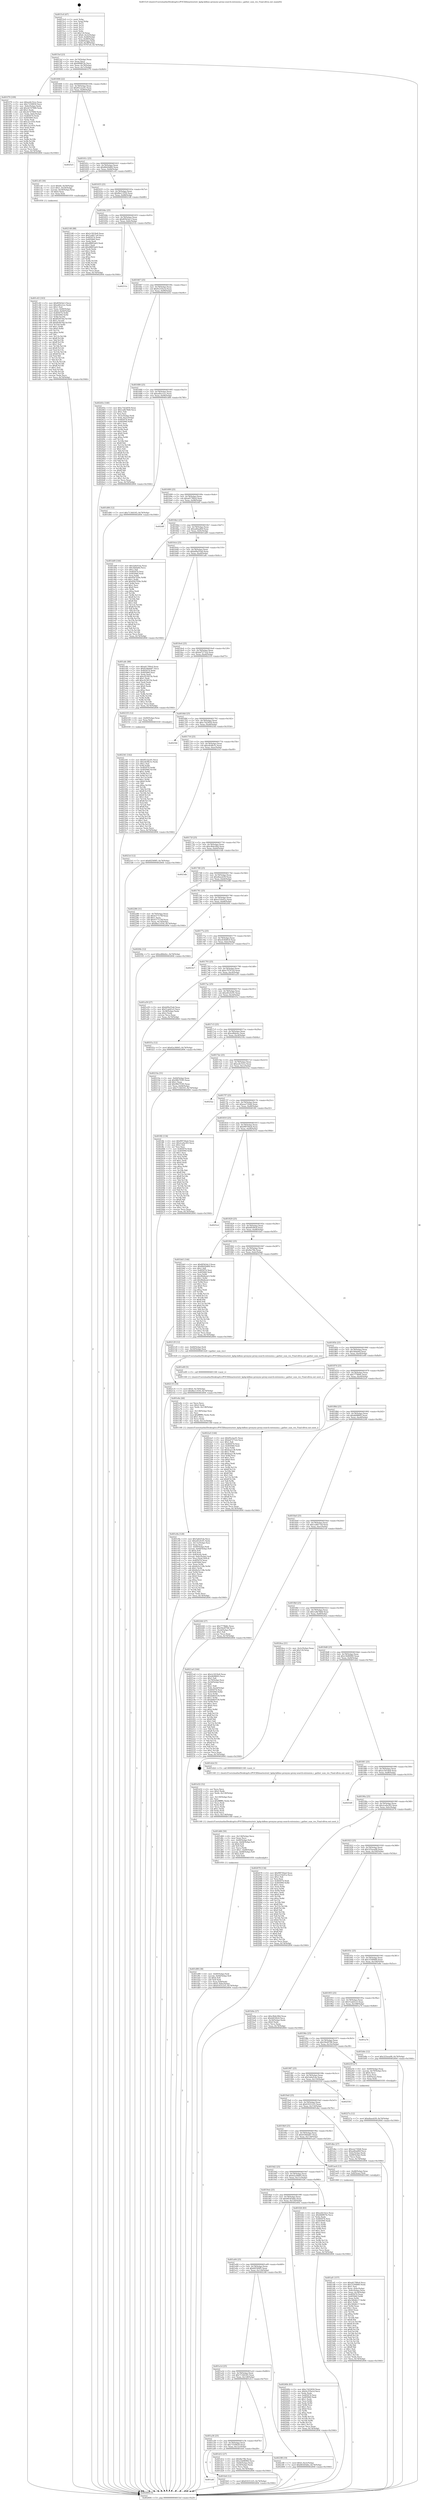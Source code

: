 digraph "0x4015c0" {
  label = "0x4015c0 (/mnt/c/Users/mathe/Desktop/tcc/POCII/binaries/extr_kphp-kdbmc-proxymc-proxy-search-extension.c_gather_sum_res_Final-ollvm.out::main(0))"
  labelloc = "t"
  node[shape=record]

  Entry [label="",width=0.3,height=0.3,shape=circle,fillcolor=black,style=filled]
  "0x4015ef" [label="{
     0x4015ef [23]\l
     | [instrs]\l
     &nbsp;&nbsp;0x4015ef \<+3\>: mov -0x74(%rbp),%eax\l
     &nbsp;&nbsp;0x4015f2 \<+2\>: mov %eax,%ecx\l
     &nbsp;&nbsp;0x4015f4 \<+6\>: sub $0x848f67fe,%ecx\l
     &nbsp;&nbsp;0x4015fa \<+3\>: mov %eax,-0x78(%rbp)\l
     &nbsp;&nbsp;0x4015fd \<+3\>: mov %ecx,-0x7c(%rbp)\l
     &nbsp;&nbsp;0x401600 \<+6\>: je 0000000000401f79 \<main+0x9b9\>\l
  }"]
  "0x401f79" [label="{
     0x401f79 [109]\l
     | [instrs]\l
     &nbsp;&nbsp;0x401f79 \<+5\>: mov $0xee6c52ce,%eax\l
     &nbsp;&nbsp;0x401f7e \<+5\>: mov $0x71f30659,%ecx\l
     &nbsp;&nbsp;0x401f83 \<+3\>: mov -0x6c(%rbp),%edx\l
     &nbsp;&nbsp;0x401f86 \<+6\>: add $0x2b7d7668,%edx\l
     &nbsp;&nbsp;0x401f8c \<+3\>: add $0x1,%edx\l
     &nbsp;&nbsp;0x401f8f \<+6\>: sub $0x2b7d7668,%edx\l
     &nbsp;&nbsp;0x401f95 \<+3\>: mov %edx,-0x6c(%rbp)\l
     &nbsp;&nbsp;0x401f98 \<+7\>: mov 0x405074,%edx\l
     &nbsp;&nbsp;0x401f9f \<+7\>: mov 0x405060,%esi\l
     &nbsp;&nbsp;0x401fa6 \<+2\>: mov %edx,%edi\l
     &nbsp;&nbsp;0x401fa8 \<+6\>: sub $0xc2ccef1b,%edi\l
     &nbsp;&nbsp;0x401fae \<+3\>: sub $0x1,%edi\l
     &nbsp;&nbsp;0x401fb1 \<+6\>: add $0xc2ccef1b,%edi\l
     &nbsp;&nbsp;0x401fb7 \<+3\>: imul %edi,%edx\l
     &nbsp;&nbsp;0x401fba \<+3\>: and $0x1,%edx\l
     &nbsp;&nbsp;0x401fbd \<+3\>: cmp $0x0,%edx\l
     &nbsp;&nbsp;0x401fc0 \<+4\>: sete %r8b\l
     &nbsp;&nbsp;0x401fc4 \<+3\>: cmp $0xa,%esi\l
     &nbsp;&nbsp;0x401fc7 \<+4\>: setl %r9b\l
     &nbsp;&nbsp;0x401fcb \<+3\>: mov %r8b,%r10b\l
     &nbsp;&nbsp;0x401fce \<+3\>: and %r9b,%r10b\l
     &nbsp;&nbsp;0x401fd1 \<+3\>: xor %r9b,%r8b\l
     &nbsp;&nbsp;0x401fd4 \<+3\>: or %r8b,%r10b\l
     &nbsp;&nbsp;0x401fd7 \<+4\>: test $0x1,%r10b\l
     &nbsp;&nbsp;0x401fdb \<+3\>: cmovne %ecx,%eax\l
     &nbsp;&nbsp;0x401fde \<+3\>: mov %eax,-0x74(%rbp)\l
     &nbsp;&nbsp;0x401fe1 \<+5\>: jmp 0000000000402604 \<main+0x1044\>\l
  }"]
  "0x401606" [label="{
     0x401606 [22]\l
     | [instrs]\l
     &nbsp;&nbsp;0x401606 \<+5\>: jmp 000000000040160b \<main+0x4b\>\l
     &nbsp;&nbsp;0x40160b \<+3\>: mov -0x78(%rbp),%eax\l
     &nbsp;&nbsp;0x40160e \<+5\>: sub $0x85c2ac01,%eax\l
     &nbsp;&nbsp;0x401613 \<+3\>: mov %eax,-0x80(%rbp)\l
     &nbsp;&nbsp;0x401616 \<+6\>: je 00000000004025e5 \<main+0x1025\>\l
  }"]
  Exit [label="",width=0.3,height=0.3,shape=circle,fillcolor=black,style=filled,peripheries=2]
  "0x4025e5" [label="{
     0x4025e5\l
  }", style=dashed]
  "0x40161c" [label="{
     0x40161c [25]\l
     | [instrs]\l
     &nbsp;&nbsp;0x40161c \<+5\>: jmp 0000000000401621 \<main+0x61\>\l
     &nbsp;&nbsp;0x401621 \<+3\>: mov -0x78(%rbp),%eax\l
     &nbsp;&nbsp;0x401624 \<+5\>: sub $0x86d2b8f4,%eax\l
     &nbsp;&nbsp;0x401629 \<+6\>: mov %eax,-0x84(%rbp)\l
     &nbsp;&nbsp;0x40162f \<+6\>: je 0000000000401c45 \<main+0x685\>\l
  }"]
  "0x402341" [label="{
     0x402341 [142]\l
     | [instrs]\l
     &nbsp;&nbsp;0x402341 \<+5\>: mov $0x85c2ac01,%ecx\l
     &nbsp;&nbsp;0x402346 \<+5\>: mov $0xc8c68c5c,%edx\l
     &nbsp;&nbsp;0x40234b \<+3\>: mov $0x1,%sil\l
     &nbsp;&nbsp;0x40234e \<+3\>: xor %r8d,%r8d\l
     &nbsp;&nbsp;0x402351 \<+8\>: mov 0x405074,%r9d\l
     &nbsp;&nbsp;0x402359 \<+8\>: mov 0x405060,%r10d\l
     &nbsp;&nbsp;0x402361 \<+4\>: sub $0x1,%r8d\l
     &nbsp;&nbsp;0x402365 \<+3\>: mov %r9d,%r11d\l
     &nbsp;&nbsp;0x402368 \<+3\>: add %r8d,%r11d\l
     &nbsp;&nbsp;0x40236b \<+4\>: imul %r11d,%r9d\l
     &nbsp;&nbsp;0x40236f \<+4\>: and $0x1,%r9d\l
     &nbsp;&nbsp;0x402373 \<+4\>: cmp $0x0,%r9d\l
     &nbsp;&nbsp;0x402377 \<+3\>: sete %bl\l
     &nbsp;&nbsp;0x40237a \<+4\>: cmp $0xa,%r10d\l
     &nbsp;&nbsp;0x40237e \<+4\>: setl %r14b\l
     &nbsp;&nbsp;0x402382 \<+3\>: mov %bl,%r15b\l
     &nbsp;&nbsp;0x402385 \<+4\>: xor $0xff,%r15b\l
     &nbsp;&nbsp;0x402389 \<+3\>: mov %r14b,%r12b\l
     &nbsp;&nbsp;0x40238c \<+4\>: xor $0xff,%r12b\l
     &nbsp;&nbsp;0x402390 \<+4\>: xor $0x1,%sil\l
     &nbsp;&nbsp;0x402394 \<+3\>: mov %r15b,%r13b\l
     &nbsp;&nbsp;0x402397 \<+4\>: and $0xff,%r13b\l
     &nbsp;&nbsp;0x40239b \<+3\>: and %sil,%bl\l
     &nbsp;&nbsp;0x40239e \<+3\>: mov %r12b,%al\l
     &nbsp;&nbsp;0x4023a1 \<+2\>: and $0xff,%al\l
     &nbsp;&nbsp;0x4023a3 \<+3\>: and %sil,%r14b\l
     &nbsp;&nbsp;0x4023a6 \<+3\>: or %bl,%r13b\l
     &nbsp;&nbsp;0x4023a9 \<+3\>: or %r14b,%al\l
     &nbsp;&nbsp;0x4023ac \<+3\>: xor %al,%r13b\l
     &nbsp;&nbsp;0x4023af \<+3\>: or %r12b,%r15b\l
     &nbsp;&nbsp;0x4023b2 \<+4\>: xor $0xff,%r15b\l
     &nbsp;&nbsp;0x4023b6 \<+4\>: or $0x1,%sil\l
     &nbsp;&nbsp;0x4023ba \<+3\>: and %sil,%r15b\l
     &nbsp;&nbsp;0x4023bd \<+3\>: or %r15b,%r13b\l
     &nbsp;&nbsp;0x4023c0 \<+4\>: test $0x1,%r13b\l
     &nbsp;&nbsp;0x4023c4 \<+3\>: cmovne %edx,%ecx\l
     &nbsp;&nbsp;0x4023c7 \<+3\>: mov %ecx,-0x74(%rbp)\l
     &nbsp;&nbsp;0x4023ca \<+5\>: jmp 0000000000402604 \<main+0x1044\>\l
  }"]
  "0x401c45" [label="{
     0x401c45 [30]\l
     | [instrs]\l
     &nbsp;&nbsp;0x401c45 \<+7\>: movl $0x64,-0x50(%rbp)\l
     &nbsp;&nbsp;0x401c4c \<+7\>: movl $0x1,-0x54(%rbp)\l
     &nbsp;&nbsp;0x401c53 \<+4\>: movslq -0x54(%rbp),%rax\l
     &nbsp;&nbsp;0x401c57 \<+4\>: shl $0x4,%rax\l
     &nbsp;&nbsp;0x401c5b \<+3\>: mov %rax,%rdi\l
     &nbsp;&nbsp;0x401c5e \<+5\>: call 0000000000401050 \<malloc@plt\>\l
     | [calls]\l
     &nbsp;&nbsp;0x401050 \{1\} (unknown)\l
  }"]
  "0x401635" [label="{
     0x401635 [25]\l
     | [instrs]\l
     &nbsp;&nbsp;0x401635 \<+5\>: jmp 000000000040163a \<main+0x7a\>\l
     &nbsp;&nbsp;0x40163a \<+3\>: mov -0x78(%rbp),%eax\l
     &nbsp;&nbsp;0x40163d \<+5\>: sub $0x8be13550,%eax\l
     &nbsp;&nbsp;0x401642 \<+6\>: mov %eax,-0x88(%rbp)\l
     &nbsp;&nbsp;0x401648 \<+6\>: je 0000000000402148 \<main+0xb88\>\l
  }"]
  "0x40227a" [label="{
     0x40227a [12]\l
     | [instrs]\l
     &nbsp;&nbsp;0x40227a \<+7\>: movl $0xdfaeeb59,-0x74(%rbp)\l
     &nbsp;&nbsp;0x402281 \<+5\>: jmp 0000000000402604 \<main+0x1044\>\l
  }"]
  "0x402148" [label="{
     0x402148 [88]\l
     | [instrs]\l
     &nbsp;&nbsp;0x402148 \<+5\>: mov $0x2c5019e8,%eax\l
     &nbsp;&nbsp;0x40214d \<+5\>: mov $0x1a4817a9,%ecx\l
     &nbsp;&nbsp;0x402152 \<+7\>: mov 0x405074,%edx\l
     &nbsp;&nbsp;0x402159 \<+7\>: mov 0x405060,%esi\l
     &nbsp;&nbsp;0x402160 \<+2\>: mov %edx,%edi\l
     &nbsp;&nbsp;0x402162 \<+6\>: sub $0xd8893a63,%edi\l
     &nbsp;&nbsp;0x402168 \<+3\>: sub $0x1,%edi\l
     &nbsp;&nbsp;0x40216b \<+6\>: add $0xd8893a63,%edi\l
     &nbsp;&nbsp;0x402171 \<+3\>: imul %edi,%edx\l
     &nbsp;&nbsp;0x402174 \<+3\>: and $0x1,%edx\l
     &nbsp;&nbsp;0x402177 \<+3\>: cmp $0x0,%edx\l
     &nbsp;&nbsp;0x40217a \<+4\>: sete %r8b\l
     &nbsp;&nbsp;0x40217e \<+3\>: cmp $0xa,%esi\l
     &nbsp;&nbsp;0x402181 \<+4\>: setl %r9b\l
     &nbsp;&nbsp;0x402185 \<+3\>: mov %r8b,%r10b\l
     &nbsp;&nbsp;0x402188 \<+3\>: and %r9b,%r10b\l
     &nbsp;&nbsp;0x40218b \<+3\>: xor %r9b,%r8b\l
     &nbsp;&nbsp;0x40218e \<+3\>: or %r8b,%r10b\l
     &nbsp;&nbsp;0x402191 \<+4\>: test $0x1,%r10b\l
     &nbsp;&nbsp;0x402195 \<+3\>: cmovne %ecx,%eax\l
     &nbsp;&nbsp;0x402198 \<+3\>: mov %eax,-0x74(%rbp)\l
     &nbsp;&nbsp;0x40219b \<+5\>: jmp 0000000000402604 \<main+0x1044\>\l
  }"]
  "0x40164e" [label="{
     0x40164e [25]\l
     | [instrs]\l
     &nbsp;&nbsp;0x40164e \<+5\>: jmp 0000000000401653 \<main+0x93\>\l
     &nbsp;&nbsp;0x401653 \<+3\>: mov -0x78(%rbp),%eax\l
     &nbsp;&nbsp;0x401656 \<+5\>: sub $0x8f3b5dc3,%eax\l
     &nbsp;&nbsp;0x40165b \<+6\>: mov %eax,-0x8c(%rbp)\l
     &nbsp;&nbsp;0x401661 \<+6\>: je 000000000040251b \<main+0xf5b\>\l
  }"]
  "0x402135" [label="{
     0x402135 [19]\l
     | [instrs]\l
     &nbsp;&nbsp;0x402135 \<+7\>: movl $0x0,-0x70(%rbp)\l
     &nbsp;&nbsp;0x40213c \<+7\>: movl $0x8be13550,-0x74(%rbp)\l
     &nbsp;&nbsp;0x402143 \<+5\>: jmp 0000000000402604 \<main+0x1044\>\l
  }"]
  "0x40251b" [label="{
     0x40251b\l
  }", style=dashed]
  "0x401667" [label="{
     0x401667 [25]\l
     | [instrs]\l
     &nbsp;&nbsp;0x401667 \<+5\>: jmp 000000000040166c \<main+0xac\>\l
     &nbsp;&nbsp;0x40166c \<+3\>: mov -0x78(%rbp),%eax\l
     &nbsp;&nbsp;0x40166f \<+5\>: sub $0x9c210a1d,%eax\l
     &nbsp;&nbsp;0x401674 \<+6\>: mov %eax,-0x90(%rbp)\l
     &nbsp;&nbsp;0x40167a \<+6\>: je 000000000040245e \<main+0xe9e\>\l
  }"]
  "0x401a4f" [label="{
     0x401a4f\l
  }", style=dashed]
  "0x40245e" [label="{
     0x40245e [140]\l
     | [instrs]\l
     &nbsp;&nbsp;0x40245e \<+5\>: mov $0xc7d22650,%eax\l
     &nbsp;&nbsp;0x402463 \<+5\>: mov $0x1a4b78d4,%ecx\l
     &nbsp;&nbsp;0x402468 \<+2\>: mov $0x1,%dl\l
     &nbsp;&nbsp;0x40246a \<+2\>: xor %esi,%esi\l
     &nbsp;&nbsp;0x40246c \<+3\>: mov -0x3c(%rbp),%edi\l
     &nbsp;&nbsp;0x40246f \<+3\>: mov %edi,-0x2c(%rbp)\l
     &nbsp;&nbsp;0x402472 \<+7\>: mov 0x405074,%edi\l
     &nbsp;&nbsp;0x402479 \<+8\>: mov 0x405060,%r8d\l
     &nbsp;&nbsp;0x402481 \<+3\>: sub $0x1,%esi\l
     &nbsp;&nbsp;0x402484 \<+3\>: mov %edi,%r9d\l
     &nbsp;&nbsp;0x402487 \<+3\>: add %esi,%r9d\l
     &nbsp;&nbsp;0x40248a \<+4\>: imul %r9d,%edi\l
     &nbsp;&nbsp;0x40248e \<+3\>: and $0x1,%edi\l
     &nbsp;&nbsp;0x402491 \<+3\>: cmp $0x0,%edi\l
     &nbsp;&nbsp;0x402494 \<+4\>: sete %r10b\l
     &nbsp;&nbsp;0x402498 \<+4\>: cmp $0xa,%r8d\l
     &nbsp;&nbsp;0x40249c \<+4\>: setl %r11b\l
     &nbsp;&nbsp;0x4024a0 \<+3\>: mov %r10b,%bl\l
     &nbsp;&nbsp;0x4024a3 \<+3\>: xor $0xff,%bl\l
     &nbsp;&nbsp;0x4024a6 \<+3\>: mov %r11b,%r14b\l
     &nbsp;&nbsp;0x4024a9 \<+4\>: xor $0xff,%r14b\l
     &nbsp;&nbsp;0x4024ad \<+3\>: xor $0x1,%dl\l
     &nbsp;&nbsp;0x4024b0 \<+3\>: mov %bl,%r15b\l
     &nbsp;&nbsp;0x4024b3 \<+4\>: and $0xff,%r15b\l
     &nbsp;&nbsp;0x4024b7 \<+3\>: and %dl,%r10b\l
     &nbsp;&nbsp;0x4024ba \<+3\>: mov %r14b,%r12b\l
     &nbsp;&nbsp;0x4024bd \<+4\>: and $0xff,%r12b\l
     &nbsp;&nbsp;0x4024c1 \<+3\>: and %dl,%r11b\l
     &nbsp;&nbsp;0x4024c4 \<+3\>: or %r10b,%r15b\l
     &nbsp;&nbsp;0x4024c7 \<+3\>: or %r11b,%r12b\l
     &nbsp;&nbsp;0x4024ca \<+3\>: xor %r12b,%r15b\l
     &nbsp;&nbsp;0x4024cd \<+3\>: or %r14b,%bl\l
     &nbsp;&nbsp;0x4024d0 \<+3\>: xor $0xff,%bl\l
     &nbsp;&nbsp;0x4024d3 \<+3\>: or $0x1,%dl\l
     &nbsp;&nbsp;0x4024d6 \<+2\>: and %dl,%bl\l
     &nbsp;&nbsp;0x4024d8 \<+3\>: or %bl,%r15b\l
     &nbsp;&nbsp;0x4024db \<+4\>: test $0x1,%r15b\l
     &nbsp;&nbsp;0x4024df \<+3\>: cmovne %ecx,%eax\l
     &nbsp;&nbsp;0x4024e2 \<+3\>: mov %eax,-0x74(%rbp)\l
     &nbsp;&nbsp;0x4024e5 \<+5\>: jmp 0000000000402604 \<main+0x1044\>\l
  }"]
  "0x401680" [label="{
     0x401680 [25]\l
     | [instrs]\l
     &nbsp;&nbsp;0x401680 \<+5\>: jmp 0000000000401685 \<main+0xc5\>\l
     &nbsp;&nbsp;0x401685 \<+3\>: mov -0x78(%rbp),%eax\l
     &nbsp;&nbsp;0x401688 \<+5\>: sub $0xa40ce1ec,%eax\l
     &nbsp;&nbsp;0x40168d \<+6\>: mov %eax,-0x94(%rbp)\l
     &nbsp;&nbsp;0x401693 \<+6\>: je 0000000000401d06 \<main+0x746\>\l
  }"]
  "0x401fe6" [label="{
     0x401fe6 [12]\l
     | [instrs]\l
     &nbsp;&nbsp;0x401fe6 \<+7\>: movl $0x61631225,-0x74(%rbp)\l
     &nbsp;&nbsp;0x401fed \<+5\>: jmp 0000000000402604 \<main+0x1044\>\l
  }"]
  "0x401d06" [label="{
     0x401d06 [12]\l
     | [instrs]\l
     &nbsp;&nbsp;0x401d06 \<+7\>: movl $0x71344165,-0x74(%rbp)\l
     &nbsp;&nbsp;0x401d0d \<+5\>: jmp 0000000000402604 \<main+0x1044\>\l
  }"]
  "0x401699" [label="{
     0x401699 [25]\l
     | [instrs]\l
     &nbsp;&nbsp;0x401699 \<+5\>: jmp 000000000040169e \<main+0xde\>\l
     &nbsp;&nbsp;0x40169e \<+3\>: mov -0x78(%rbp),%eax\l
     &nbsp;&nbsp;0x4016a1 \<+5\>: sub $0xa61789c6,%eax\l
     &nbsp;&nbsp;0x4016a6 \<+6\>: mov %eax,-0x98(%rbp)\l
     &nbsp;&nbsp;0x4016ac \<+6\>: je 00000000004024ff \<main+0xf3f\>\l
  }"]
  "0x401e9a" [label="{
     0x401e9a [128]\l
     | [instrs]\l
     &nbsp;&nbsp;0x401e9a \<+5\>: mov $0x5a6ef1da,%ecx\l
     &nbsp;&nbsp;0x401e9f \<+5\>: mov $0xe83c0c91,%edx\l
     &nbsp;&nbsp;0x401ea4 \<+6\>: mov -0x13c(%rbp),%esi\l
     &nbsp;&nbsp;0x401eaa \<+3\>: imul %eax,%esi\l
     &nbsp;&nbsp;0x401ead \<+4\>: mov -0x60(%rbp),%rdi\l
     &nbsp;&nbsp;0x401eb1 \<+4\>: movslq -0x64(%rbp),%r8\l
     &nbsp;&nbsp;0x401eb5 \<+4\>: shl $0x4,%r8\l
     &nbsp;&nbsp;0x401eb9 \<+3\>: add %r8,%rdi\l
     &nbsp;&nbsp;0x401ebc \<+4\>: mov 0x8(%rdi),%rdi\l
     &nbsp;&nbsp;0x401ec0 \<+4\>: movslq -0x6c(%rbp),%r8\l
     &nbsp;&nbsp;0x401ec4 \<+4\>: mov %esi,(%rdi,%r8,4)\l
     &nbsp;&nbsp;0x401ec8 \<+7\>: mov 0x405074,%eax\l
     &nbsp;&nbsp;0x401ecf \<+7\>: mov 0x405060,%esi\l
     &nbsp;&nbsp;0x401ed6 \<+3\>: mov %eax,%r9d\l
     &nbsp;&nbsp;0x401ed9 \<+7\>: sub $0x8a5e118b,%r9d\l
     &nbsp;&nbsp;0x401ee0 \<+4\>: sub $0x1,%r9d\l
     &nbsp;&nbsp;0x401ee4 \<+7\>: add $0x8a5e118b,%r9d\l
     &nbsp;&nbsp;0x401eeb \<+4\>: imul %r9d,%eax\l
     &nbsp;&nbsp;0x401eef \<+3\>: and $0x1,%eax\l
     &nbsp;&nbsp;0x401ef2 \<+3\>: cmp $0x0,%eax\l
     &nbsp;&nbsp;0x401ef5 \<+4\>: sete %r10b\l
     &nbsp;&nbsp;0x401ef9 \<+3\>: cmp $0xa,%esi\l
     &nbsp;&nbsp;0x401efc \<+4\>: setl %r11b\l
     &nbsp;&nbsp;0x401f00 \<+3\>: mov %r10b,%bl\l
     &nbsp;&nbsp;0x401f03 \<+3\>: and %r11b,%bl\l
     &nbsp;&nbsp;0x401f06 \<+3\>: xor %r11b,%r10b\l
     &nbsp;&nbsp;0x401f09 \<+3\>: or %r10b,%bl\l
     &nbsp;&nbsp;0x401f0c \<+3\>: test $0x1,%bl\l
     &nbsp;&nbsp;0x401f0f \<+3\>: cmovne %edx,%ecx\l
     &nbsp;&nbsp;0x401f12 \<+3\>: mov %ecx,-0x74(%rbp)\l
     &nbsp;&nbsp;0x401f15 \<+5\>: jmp 0000000000402604 \<main+0x1044\>\l
  }"]
  "0x4024ff" [label="{
     0x4024ff\l
  }", style=dashed]
  "0x4016b2" [label="{
     0x4016b2 [25]\l
     | [instrs]\l
     &nbsp;&nbsp;0x4016b2 \<+5\>: jmp 00000000004016b7 \<main+0xf7\>\l
     &nbsp;&nbsp;0x4016b7 \<+3\>: mov -0x78(%rbp),%eax\l
     &nbsp;&nbsp;0x4016ba \<+5\>: sub $0xad0aafb9,%eax\l
     &nbsp;&nbsp;0x4016bf \<+6\>: mov %eax,-0x9c(%rbp)\l
     &nbsp;&nbsp;0x4016c5 \<+6\>: je 0000000000401dd9 \<main+0x819\>\l
  }"]
  "0x401e6e" [label="{
     0x401e6e [44]\l
     | [instrs]\l
     &nbsp;&nbsp;0x401e6e \<+2\>: xor %ecx,%ecx\l
     &nbsp;&nbsp;0x401e70 \<+5\>: mov $0x2,%edx\l
     &nbsp;&nbsp;0x401e75 \<+6\>: mov %edx,-0x138(%rbp)\l
     &nbsp;&nbsp;0x401e7b \<+1\>: cltd\l
     &nbsp;&nbsp;0x401e7c \<+6\>: mov -0x138(%rbp),%esi\l
     &nbsp;&nbsp;0x401e82 \<+2\>: idiv %esi\l
     &nbsp;&nbsp;0x401e84 \<+6\>: imul $0xfffffffe,%edx,%edx\l
     &nbsp;&nbsp;0x401e8a \<+3\>: sub $0x1,%ecx\l
     &nbsp;&nbsp;0x401e8d \<+2\>: sub %ecx,%edx\l
     &nbsp;&nbsp;0x401e8f \<+6\>: mov %edx,-0x13c(%rbp)\l
     &nbsp;&nbsp;0x401e95 \<+5\>: call 0000000000401160 \<next_i\>\l
     | [calls]\l
     &nbsp;&nbsp;0x401160 \{1\} (/mnt/c/Users/mathe/Desktop/tcc/POCII/binaries/extr_kphp-kdbmc-proxymc-proxy-search-extension.c_gather_sum_res_Final-ollvm.out::next_i)\l
  }"]
  "0x401dd9" [label="{
     0x401dd9 [144]\l
     | [instrs]\l
     &nbsp;&nbsp;0x401dd9 \<+5\>: mov $0x5a6ef1da,%eax\l
     &nbsp;&nbsp;0x401dde \<+5\>: mov $0x3bbfa6d,%ecx\l
     &nbsp;&nbsp;0x401de3 \<+2\>: mov $0x1,%dl\l
     &nbsp;&nbsp;0x401de5 \<+7\>: mov 0x405074,%esi\l
     &nbsp;&nbsp;0x401dec \<+7\>: mov 0x405060,%edi\l
     &nbsp;&nbsp;0x401df3 \<+3\>: mov %esi,%r8d\l
     &nbsp;&nbsp;0x401df6 \<+7\>: sub $0x95b7f29e,%r8d\l
     &nbsp;&nbsp;0x401dfd \<+4\>: sub $0x1,%r8d\l
     &nbsp;&nbsp;0x401e01 \<+7\>: add $0x95b7f29e,%r8d\l
     &nbsp;&nbsp;0x401e08 \<+4\>: imul %r8d,%esi\l
     &nbsp;&nbsp;0x401e0c \<+3\>: and $0x1,%esi\l
     &nbsp;&nbsp;0x401e0f \<+3\>: cmp $0x0,%esi\l
     &nbsp;&nbsp;0x401e12 \<+4\>: sete %r9b\l
     &nbsp;&nbsp;0x401e16 \<+3\>: cmp $0xa,%edi\l
     &nbsp;&nbsp;0x401e19 \<+4\>: setl %r10b\l
     &nbsp;&nbsp;0x401e1d \<+3\>: mov %r9b,%r11b\l
     &nbsp;&nbsp;0x401e20 \<+4\>: xor $0xff,%r11b\l
     &nbsp;&nbsp;0x401e24 \<+3\>: mov %r10b,%bl\l
     &nbsp;&nbsp;0x401e27 \<+3\>: xor $0xff,%bl\l
     &nbsp;&nbsp;0x401e2a \<+3\>: xor $0x1,%dl\l
     &nbsp;&nbsp;0x401e2d \<+3\>: mov %r11b,%r14b\l
     &nbsp;&nbsp;0x401e30 \<+4\>: and $0xff,%r14b\l
     &nbsp;&nbsp;0x401e34 \<+3\>: and %dl,%r9b\l
     &nbsp;&nbsp;0x401e37 \<+3\>: mov %bl,%r15b\l
     &nbsp;&nbsp;0x401e3a \<+4\>: and $0xff,%r15b\l
     &nbsp;&nbsp;0x401e3e \<+3\>: and %dl,%r10b\l
     &nbsp;&nbsp;0x401e41 \<+3\>: or %r9b,%r14b\l
     &nbsp;&nbsp;0x401e44 \<+3\>: or %r10b,%r15b\l
     &nbsp;&nbsp;0x401e47 \<+3\>: xor %r15b,%r14b\l
     &nbsp;&nbsp;0x401e4a \<+3\>: or %bl,%r11b\l
     &nbsp;&nbsp;0x401e4d \<+4\>: xor $0xff,%r11b\l
     &nbsp;&nbsp;0x401e51 \<+3\>: or $0x1,%dl\l
     &nbsp;&nbsp;0x401e54 \<+3\>: and %dl,%r11b\l
     &nbsp;&nbsp;0x401e57 \<+3\>: or %r11b,%r14b\l
     &nbsp;&nbsp;0x401e5a \<+4\>: test $0x1,%r14b\l
     &nbsp;&nbsp;0x401e5e \<+3\>: cmovne %ecx,%eax\l
     &nbsp;&nbsp;0x401e61 \<+3\>: mov %eax,-0x74(%rbp)\l
     &nbsp;&nbsp;0x401e64 \<+5\>: jmp 0000000000402604 \<main+0x1044\>\l
  }"]
  "0x4016cb" [label="{
     0x4016cb [25]\l
     | [instrs]\l
     &nbsp;&nbsp;0x4016cb \<+5\>: jmp 00000000004016d0 \<main+0x110\>\l
     &nbsp;&nbsp;0x4016d0 \<+3\>: mov -0x78(%rbp),%eax\l
     &nbsp;&nbsp;0x4016d3 \<+5\>: sub $0xb09a55a6,%eax\l
     &nbsp;&nbsp;0x4016d8 \<+6\>: mov %eax,-0xa0(%rbp)\l
     &nbsp;&nbsp;0x4016de \<+6\>: je 0000000000401a8c \<main+0x4cc\>\l
  }"]
  "0x401d98" [label="{
     0x401d98 [38]\l
     | [instrs]\l
     &nbsp;&nbsp;0x401d98 \<+4\>: mov -0x60(%rbp),%rdi\l
     &nbsp;&nbsp;0x401d9c \<+4\>: movslq -0x64(%rbp),%r8\l
     &nbsp;&nbsp;0x401da0 \<+4\>: shl $0x4,%r8\l
     &nbsp;&nbsp;0x401da4 \<+3\>: add %r8,%rdi\l
     &nbsp;&nbsp;0x401da7 \<+4\>: mov %rax,0x8(%rdi)\l
     &nbsp;&nbsp;0x401dab \<+7\>: movl $0x0,-0x6c(%rbp)\l
     &nbsp;&nbsp;0x401db2 \<+7\>: movl $0x61631225,-0x74(%rbp)\l
     &nbsp;&nbsp;0x401db9 \<+5\>: jmp 0000000000402604 \<main+0x1044\>\l
  }"]
  "0x401a8c" [label="{
     0x401a8c [88]\l
     | [instrs]\l
     &nbsp;&nbsp;0x401a8c \<+5\>: mov $0xa61789c6,%eax\l
     &nbsp;&nbsp;0x401a91 \<+5\>: mov $0x6166dd47,%ecx\l
     &nbsp;&nbsp;0x401a96 \<+7\>: mov 0x405074,%edx\l
     &nbsp;&nbsp;0x401a9d \<+7\>: mov 0x405060,%esi\l
     &nbsp;&nbsp;0x401aa4 \<+2\>: mov %edx,%edi\l
     &nbsp;&nbsp;0x401aa6 \<+6\>: sub $0xc023615b,%edi\l
     &nbsp;&nbsp;0x401aac \<+3\>: sub $0x1,%edi\l
     &nbsp;&nbsp;0x401aaf \<+6\>: add $0xc023615b,%edi\l
     &nbsp;&nbsp;0x401ab5 \<+3\>: imul %edi,%edx\l
     &nbsp;&nbsp;0x401ab8 \<+3\>: and $0x1,%edx\l
     &nbsp;&nbsp;0x401abb \<+3\>: cmp $0x0,%edx\l
     &nbsp;&nbsp;0x401abe \<+4\>: sete %r8b\l
     &nbsp;&nbsp;0x401ac2 \<+3\>: cmp $0xa,%esi\l
     &nbsp;&nbsp;0x401ac5 \<+4\>: setl %r9b\l
     &nbsp;&nbsp;0x401ac9 \<+3\>: mov %r8b,%r10b\l
     &nbsp;&nbsp;0x401acc \<+3\>: and %r9b,%r10b\l
     &nbsp;&nbsp;0x401acf \<+3\>: xor %r9b,%r8b\l
     &nbsp;&nbsp;0x401ad2 \<+3\>: or %r8b,%r10b\l
     &nbsp;&nbsp;0x401ad5 \<+4\>: test $0x1,%r10b\l
     &nbsp;&nbsp;0x401ad9 \<+3\>: cmovne %ecx,%eax\l
     &nbsp;&nbsp;0x401adc \<+3\>: mov %eax,-0x74(%rbp)\l
     &nbsp;&nbsp;0x401adf \<+5\>: jmp 0000000000402604 \<main+0x1044\>\l
  }"]
  "0x4016e4" [label="{
     0x4016e4 [25]\l
     | [instrs]\l
     &nbsp;&nbsp;0x4016e4 \<+5\>: jmp 00000000004016e9 \<main+0x129\>\l
     &nbsp;&nbsp;0x4016e9 \<+3\>: mov -0x78(%rbp),%eax\l
     &nbsp;&nbsp;0x4016ec \<+5\>: sub $0xbd7273cb,%eax\l
     &nbsp;&nbsp;0x4016f1 \<+6\>: mov %eax,-0xa4(%rbp)\l
     &nbsp;&nbsp;0x4016f7 \<+6\>: je 0000000000402335 \<main+0xd75\>\l
  }"]
  "0x401d66" [label="{
     0x401d66 [50]\l
     | [instrs]\l
     &nbsp;&nbsp;0x401d66 \<+6\>: mov -0x134(%rbp),%ecx\l
     &nbsp;&nbsp;0x401d6c \<+3\>: imul %eax,%ecx\l
     &nbsp;&nbsp;0x401d6f \<+4\>: mov -0x60(%rbp),%r8\l
     &nbsp;&nbsp;0x401d73 \<+4\>: movslq -0x64(%rbp),%r9\l
     &nbsp;&nbsp;0x401d77 \<+4\>: shl $0x4,%r9\l
     &nbsp;&nbsp;0x401d7b \<+3\>: add %r9,%r8\l
     &nbsp;&nbsp;0x401d7e \<+3\>: mov %ecx,(%r8)\l
     &nbsp;&nbsp;0x401d81 \<+7\>: movl $0x1,-0x68(%rbp)\l
     &nbsp;&nbsp;0x401d88 \<+4\>: movslq -0x68(%rbp),%r8\l
     &nbsp;&nbsp;0x401d8c \<+4\>: shl $0x2,%r8\l
     &nbsp;&nbsp;0x401d90 \<+3\>: mov %r8,%rdi\l
     &nbsp;&nbsp;0x401d93 \<+5\>: call 0000000000401050 \<malloc@plt\>\l
     | [calls]\l
     &nbsp;&nbsp;0x401050 \{1\} (unknown)\l
  }"]
  "0x402335" [label="{
     0x402335 [12]\l
     | [instrs]\l
     &nbsp;&nbsp;0x402335 \<+4\>: mov -0x60(%rbp),%rax\l
     &nbsp;&nbsp;0x402339 \<+3\>: mov %rax,%rdi\l
     &nbsp;&nbsp;0x40233c \<+5\>: call 0000000000401030 \<free@plt\>\l
     | [calls]\l
     &nbsp;&nbsp;0x401030 \{1\} (unknown)\l
  }"]
  "0x4016fd" [label="{
     0x4016fd [25]\l
     | [instrs]\l
     &nbsp;&nbsp;0x4016fd \<+5\>: jmp 0000000000401702 \<main+0x142\>\l
     &nbsp;&nbsp;0x401702 \<+3\>: mov -0x78(%rbp),%eax\l
     &nbsp;&nbsp;0x401705 \<+5\>: sub $0xc7d22650,%eax\l
     &nbsp;&nbsp;0x40170a \<+6\>: mov %eax,-0xa8(%rbp)\l
     &nbsp;&nbsp;0x401710 \<+6\>: je 00000000004025fd \<main+0x103d\>\l
  }"]
  "0x401d32" [label="{
     0x401d32 [52]\l
     | [instrs]\l
     &nbsp;&nbsp;0x401d32 \<+2\>: xor %ecx,%ecx\l
     &nbsp;&nbsp;0x401d34 \<+5\>: mov $0x2,%edx\l
     &nbsp;&nbsp;0x401d39 \<+6\>: mov %edx,-0x130(%rbp)\l
     &nbsp;&nbsp;0x401d3f \<+1\>: cltd\l
     &nbsp;&nbsp;0x401d40 \<+6\>: mov -0x130(%rbp),%esi\l
     &nbsp;&nbsp;0x401d46 \<+2\>: idiv %esi\l
     &nbsp;&nbsp;0x401d48 \<+6\>: imul $0xfffffffe,%edx,%edx\l
     &nbsp;&nbsp;0x401d4e \<+2\>: mov %ecx,%edi\l
     &nbsp;&nbsp;0x401d50 \<+2\>: sub %edx,%edi\l
     &nbsp;&nbsp;0x401d52 \<+2\>: mov %ecx,%edx\l
     &nbsp;&nbsp;0x401d54 \<+3\>: sub $0x1,%edx\l
     &nbsp;&nbsp;0x401d57 \<+2\>: add %edx,%edi\l
     &nbsp;&nbsp;0x401d59 \<+2\>: sub %edi,%ecx\l
     &nbsp;&nbsp;0x401d5b \<+6\>: mov %ecx,-0x134(%rbp)\l
     &nbsp;&nbsp;0x401d61 \<+5\>: call 0000000000401160 \<next_i\>\l
     | [calls]\l
     &nbsp;&nbsp;0x401160 \{1\} (/mnt/c/Users/mathe/Desktop/tcc/POCII/binaries/extr_kphp-kdbmc-proxymc-proxy-search-extension.c_gather_sum_res_Final-ollvm.out::next_i)\l
  }"]
  "0x4025fd" [label="{
     0x4025fd\l
  }", style=dashed]
  "0x401716" [label="{
     0x401716 [25]\l
     | [instrs]\l
     &nbsp;&nbsp;0x401716 \<+5\>: jmp 000000000040171b \<main+0x15b\>\l
     &nbsp;&nbsp;0x40171b \<+3\>: mov -0x78(%rbp),%eax\l
     &nbsp;&nbsp;0x40171e \<+5\>: sub $0xc8c68c5c,%eax\l
     &nbsp;&nbsp;0x401723 \<+6\>: mov %eax,-0xac(%rbp)\l
     &nbsp;&nbsp;0x401729 \<+6\>: je 00000000004023cf \<main+0xe0f\>\l
  }"]
  "0x401a36" [label="{
     0x401a36 [25]\l
     | [instrs]\l
     &nbsp;&nbsp;0x401a36 \<+5\>: jmp 0000000000401a3b \<main+0x47b\>\l
     &nbsp;&nbsp;0x401a3b \<+3\>: mov -0x78(%rbp),%eax\l
     &nbsp;&nbsp;0x401a3e \<+5\>: sub $0x71f30659,%eax\l
     &nbsp;&nbsp;0x401a43 \<+6\>: mov %eax,-0x12c(%rbp)\l
     &nbsp;&nbsp;0x401a49 \<+6\>: je 0000000000401fe6 \<main+0xa26\>\l
  }"]
  "0x4023cf" [label="{
     0x4023cf [12]\l
     | [instrs]\l
     &nbsp;&nbsp;0x4023cf \<+7\>: movl $0x6f2569f5,-0x74(%rbp)\l
     &nbsp;&nbsp;0x4023d6 \<+5\>: jmp 0000000000402604 \<main+0x1044\>\l
  }"]
  "0x40172f" [label="{
     0x40172f [25]\l
     | [instrs]\l
     &nbsp;&nbsp;0x40172f \<+5\>: jmp 0000000000401734 \<main+0x174\>\l
     &nbsp;&nbsp;0x401734 \<+3\>: mov -0x78(%rbp),%eax\l
     &nbsp;&nbsp;0x401737 \<+5\>: sub $0xc9b4c90d,%eax\l
     &nbsp;&nbsp;0x40173c \<+6\>: mov %eax,-0xb0(%rbp)\l
     &nbsp;&nbsp;0x401742 \<+6\>: je 00000000004023db \<main+0xe1b\>\l
  }"]
  "0x401d12" [label="{
     0x401d12 [27]\l
     | [instrs]\l
     &nbsp;&nbsp;0x401d12 \<+5\>: mov $0xfbe78b,%eax\l
     &nbsp;&nbsp;0x401d17 \<+5\>: mov $0x23b96900,%ecx\l
     &nbsp;&nbsp;0x401d1c \<+3\>: mov -0x64(%rbp),%edx\l
     &nbsp;&nbsp;0x401d1f \<+3\>: cmp -0x54(%rbp),%edx\l
     &nbsp;&nbsp;0x401d22 \<+3\>: cmovl %ecx,%eax\l
     &nbsp;&nbsp;0x401d25 \<+3\>: mov %eax,-0x74(%rbp)\l
     &nbsp;&nbsp;0x401d28 \<+5\>: jmp 0000000000402604 \<main+0x1044\>\l
  }"]
  "0x4023db" [label="{
     0x4023db\l
  }", style=dashed]
  "0x401748" [label="{
     0x401748 [25]\l
     | [instrs]\l
     &nbsp;&nbsp;0x401748 \<+5\>: jmp 000000000040174d \<main+0x18d\>\l
     &nbsp;&nbsp;0x40174d \<+3\>: mov -0x78(%rbp),%eax\l
     &nbsp;&nbsp;0x401750 \<+5\>: sub $0xdfaeeb59,%eax\l
     &nbsp;&nbsp;0x401755 \<+6\>: mov %eax,-0xb4(%rbp)\l
     &nbsp;&nbsp;0x40175b \<+6\>: je 0000000000402286 \<main+0xcc6\>\l
  }"]
  "0x401a1d" [label="{
     0x401a1d [25]\l
     | [instrs]\l
     &nbsp;&nbsp;0x401a1d \<+5\>: jmp 0000000000401a22 \<main+0x462\>\l
     &nbsp;&nbsp;0x401a22 \<+3\>: mov -0x78(%rbp),%eax\l
     &nbsp;&nbsp;0x401a25 \<+5\>: sub $0x71344165,%eax\l
     &nbsp;&nbsp;0x401a2a \<+6\>: mov %eax,-0x128(%rbp)\l
     &nbsp;&nbsp;0x401a30 \<+6\>: je 0000000000401d12 \<main+0x752\>\l
  }"]
  "0x402286" [label="{
     0x402286 [31]\l
     | [instrs]\l
     &nbsp;&nbsp;0x402286 \<+3\>: mov -0x70(%rbp),%eax\l
     &nbsp;&nbsp;0x402289 \<+5\>: sub $0x4377e70f,%eax\l
     &nbsp;&nbsp;0x40228e \<+3\>: add $0x1,%eax\l
     &nbsp;&nbsp;0x402291 \<+5\>: add $0x4377e70f,%eax\l
     &nbsp;&nbsp;0x402296 \<+3\>: mov %eax,-0x70(%rbp)\l
     &nbsp;&nbsp;0x402299 \<+7\>: movl $0x8be13550,-0x74(%rbp)\l
     &nbsp;&nbsp;0x4022a0 \<+5\>: jmp 0000000000402604 \<main+0x1044\>\l
  }"]
  "0x401761" [label="{
     0x401761 [25]\l
     | [instrs]\l
     &nbsp;&nbsp;0x401761 \<+5\>: jmp 0000000000401766 \<main+0x1a6\>\l
     &nbsp;&nbsp;0x401766 \<+3\>: mov -0x78(%rbp),%eax\l
     &nbsp;&nbsp;0x401769 \<+5\>: sub $0xe210e01a,%eax\l
     &nbsp;&nbsp;0x40176e \<+6\>: mov %eax,-0xb8(%rbp)\l
     &nbsp;&nbsp;0x401774 \<+6\>: je 00000000004020fe \<main+0xb3e\>\l
  }"]
  "0x4023f8" [label="{
     0x4023f8 [19]\l
     | [instrs]\l
     &nbsp;&nbsp;0x4023f8 \<+7\>: movl $0x0,-0x3c(%rbp)\l
     &nbsp;&nbsp;0x4023ff \<+7\>: movl $0x68345b6e,-0x74(%rbp)\l
     &nbsp;&nbsp;0x402406 \<+5\>: jmp 0000000000402604 \<main+0x1044\>\l
  }"]
  "0x4020fe" [label="{
     0x4020fe [12]\l
     | [instrs]\l
     &nbsp;&nbsp;0x4020fe \<+7\>: movl $0xed8defec,-0x74(%rbp)\l
     &nbsp;&nbsp;0x402105 \<+5\>: jmp 0000000000402604 \<main+0x1044\>\l
  }"]
  "0x40177a" [label="{
     0x40177a [25]\l
     | [instrs]\l
     &nbsp;&nbsp;0x40177a \<+5\>: jmp 000000000040177f \<main+0x1bf\>\l
     &nbsp;&nbsp;0x40177f \<+3\>: mov -0x78(%rbp),%eax\l
     &nbsp;&nbsp;0x401782 \<+5\>: sub $0xe430d0c0,%eax\l
     &nbsp;&nbsp;0x401787 \<+6\>: mov %eax,-0xbc(%rbp)\l
     &nbsp;&nbsp;0x40178d \<+6\>: je 00000000004023e7 \<main+0xe27\>\l
  }"]
  "0x401a04" [label="{
     0x401a04 [25]\l
     | [instrs]\l
     &nbsp;&nbsp;0x401a04 \<+5\>: jmp 0000000000401a09 \<main+0x449\>\l
     &nbsp;&nbsp;0x401a09 \<+3\>: mov -0x78(%rbp),%eax\l
     &nbsp;&nbsp;0x401a0c \<+5\>: sub $0x6f2569f5,%eax\l
     &nbsp;&nbsp;0x401a11 \<+6\>: mov %eax,-0x124(%rbp)\l
     &nbsp;&nbsp;0x401a17 \<+6\>: je 00000000004023f8 \<main+0xe38\>\l
  }"]
  "0x4023e7" [label="{
     0x4023e7\l
  }", style=dashed]
  "0x401793" [label="{
     0x401793 [25]\l
     | [instrs]\l
     &nbsp;&nbsp;0x401793 \<+5\>: jmp 0000000000401798 \<main+0x1d8\>\l
     &nbsp;&nbsp;0x401798 \<+3\>: mov -0x78(%rbp),%eax\l
     &nbsp;&nbsp;0x40179b \<+5\>: sub $0xe70767e9,%eax\l
     &nbsp;&nbsp;0x4017a0 \<+6\>: mov %eax,-0xc0(%rbp)\l
     &nbsp;&nbsp;0x4017a6 \<+6\>: je 0000000000401a59 \<main+0x499\>\l
  }"]
  "0x40240b" [label="{
     0x40240b [83]\l
     | [instrs]\l
     &nbsp;&nbsp;0x40240b \<+5\>: mov $0xc7d22650,%eax\l
     &nbsp;&nbsp;0x402410 \<+5\>: mov $0x9c210a1d,%ecx\l
     &nbsp;&nbsp;0x402415 \<+2\>: xor %edx,%edx\l
     &nbsp;&nbsp;0x402417 \<+7\>: mov 0x405074,%esi\l
     &nbsp;&nbsp;0x40241e \<+7\>: mov 0x405060,%edi\l
     &nbsp;&nbsp;0x402425 \<+3\>: sub $0x1,%edx\l
     &nbsp;&nbsp;0x402428 \<+3\>: mov %esi,%r8d\l
     &nbsp;&nbsp;0x40242b \<+3\>: add %edx,%r8d\l
     &nbsp;&nbsp;0x40242e \<+4\>: imul %r8d,%esi\l
     &nbsp;&nbsp;0x402432 \<+3\>: and $0x1,%esi\l
     &nbsp;&nbsp;0x402435 \<+3\>: cmp $0x0,%esi\l
     &nbsp;&nbsp;0x402438 \<+4\>: sete %r9b\l
     &nbsp;&nbsp;0x40243c \<+3\>: cmp $0xa,%edi\l
     &nbsp;&nbsp;0x40243f \<+4\>: setl %r10b\l
     &nbsp;&nbsp;0x402443 \<+3\>: mov %r9b,%r11b\l
     &nbsp;&nbsp;0x402446 \<+3\>: and %r10b,%r11b\l
     &nbsp;&nbsp;0x402449 \<+3\>: xor %r10b,%r9b\l
     &nbsp;&nbsp;0x40244c \<+3\>: or %r9b,%r11b\l
     &nbsp;&nbsp;0x40244f \<+4\>: test $0x1,%r11b\l
     &nbsp;&nbsp;0x402453 \<+3\>: cmovne %ecx,%eax\l
     &nbsp;&nbsp;0x402456 \<+3\>: mov %eax,-0x74(%rbp)\l
     &nbsp;&nbsp;0x402459 \<+5\>: jmp 0000000000402604 \<main+0x1044\>\l
  }"]
  "0x401a59" [label="{
     0x401a59 [27]\l
     | [instrs]\l
     &nbsp;&nbsp;0x401a59 \<+5\>: mov $0xb09a55a6,%eax\l
     &nbsp;&nbsp;0x401a5e \<+5\>: mov $0x51ab41e5,%ecx\l
     &nbsp;&nbsp;0x401a63 \<+3\>: mov -0x38(%rbp),%edx\l
     &nbsp;&nbsp;0x401a66 \<+3\>: cmp $0x2,%edx\l
     &nbsp;&nbsp;0x401a69 \<+3\>: cmovne %ecx,%eax\l
     &nbsp;&nbsp;0x401a6c \<+3\>: mov %eax,-0x74(%rbp)\l
     &nbsp;&nbsp;0x401a6f \<+5\>: jmp 0000000000402604 \<main+0x1044\>\l
  }"]
  "0x4017ac" [label="{
     0x4017ac [25]\l
     | [instrs]\l
     &nbsp;&nbsp;0x4017ac \<+5\>: jmp 00000000004017b1 \<main+0x1f1\>\l
     &nbsp;&nbsp;0x4017b1 \<+3\>: mov -0x78(%rbp),%eax\l
     &nbsp;&nbsp;0x4017b4 \<+5\>: sub $0xe83c0c91,%eax\l
     &nbsp;&nbsp;0x4017b9 \<+6\>: mov %eax,-0xc4(%rbp)\l
     &nbsp;&nbsp;0x4017bf \<+6\>: je 0000000000401f1a \<main+0x95a\>\l
  }"]
  "0x402604" [label="{
     0x402604 [5]\l
     | [instrs]\l
     &nbsp;&nbsp;0x402604 \<+5\>: jmp 00000000004015ef \<main+0x2f\>\l
  }"]
  "0x4015c0" [label="{
     0x4015c0 [47]\l
     | [instrs]\l
     &nbsp;&nbsp;0x4015c0 \<+1\>: push %rbp\l
     &nbsp;&nbsp;0x4015c1 \<+3\>: mov %rsp,%rbp\l
     &nbsp;&nbsp;0x4015c4 \<+2\>: push %r15\l
     &nbsp;&nbsp;0x4015c6 \<+2\>: push %r14\l
     &nbsp;&nbsp;0x4015c8 \<+2\>: push %r13\l
     &nbsp;&nbsp;0x4015ca \<+2\>: push %r12\l
     &nbsp;&nbsp;0x4015cc \<+1\>: push %rbx\l
     &nbsp;&nbsp;0x4015cd \<+7\>: sub $0x118,%rsp\l
     &nbsp;&nbsp;0x4015d4 \<+7\>: movl $0x0,-0x3c(%rbp)\l
     &nbsp;&nbsp;0x4015db \<+3\>: mov %edi,-0x40(%rbp)\l
     &nbsp;&nbsp;0x4015de \<+4\>: mov %rsi,-0x48(%rbp)\l
     &nbsp;&nbsp;0x4015e2 \<+3\>: mov -0x40(%rbp),%edi\l
     &nbsp;&nbsp;0x4015e5 \<+3\>: mov %edi,-0x38(%rbp)\l
     &nbsp;&nbsp;0x4015e8 \<+7\>: movl $0xe70767e9,-0x74(%rbp)\l
  }"]
  "0x4019eb" [label="{
     0x4019eb [25]\l
     | [instrs]\l
     &nbsp;&nbsp;0x4019eb \<+5\>: jmp 00000000004019f0 \<main+0x430\>\l
     &nbsp;&nbsp;0x4019f0 \<+3\>: mov -0x78(%rbp),%eax\l
     &nbsp;&nbsp;0x4019f3 \<+5\>: sub $0x68345b6e,%eax\l
     &nbsp;&nbsp;0x4019f8 \<+6\>: mov %eax,-0x120(%rbp)\l
     &nbsp;&nbsp;0x4019fe \<+6\>: je 000000000040240b \<main+0xe4b\>\l
  }"]
  "0x401f1a" [label="{
     0x401f1a [12]\l
     | [instrs]\l
     &nbsp;&nbsp;0x401f1a \<+7\>: movl $0x62a36845,-0x74(%rbp)\l
     &nbsp;&nbsp;0x401f21 \<+5\>: jmp 0000000000402604 \<main+0x1044\>\l
  }"]
  "0x4017c5" [label="{
     0x4017c5 [25]\l
     | [instrs]\l
     &nbsp;&nbsp;0x4017c5 \<+5\>: jmp 00000000004017ca \<main+0x20a\>\l
     &nbsp;&nbsp;0x4017ca \<+3\>: mov -0x78(%rbp),%eax\l
     &nbsp;&nbsp;0x4017cd \<+5\>: sub $0xed8defec,%eax\l
     &nbsp;&nbsp;0x4017d2 \<+6\>: mov %eax,-0xc8(%rbp)\l
     &nbsp;&nbsp;0x4017d8 \<+6\>: je 000000000040210a \<main+0xb4a\>\l
  }"]
  "0x401f26" [label="{
     0x401f26 [83]\l
     | [instrs]\l
     &nbsp;&nbsp;0x401f26 \<+5\>: mov $0xee6c52ce,%eax\l
     &nbsp;&nbsp;0x401f2b \<+5\>: mov $0x848f67fe,%ecx\l
     &nbsp;&nbsp;0x401f30 \<+2\>: xor %edx,%edx\l
     &nbsp;&nbsp;0x401f32 \<+7\>: mov 0x405074,%esi\l
     &nbsp;&nbsp;0x401f39 \<+7\>: mov 0x405060,%edi\l
     &nbsp;&nbsp;0x401f40 \<+3\>: sub $0x1,%edx\l
     &nbsp;&nbsp;0x401f43 \<+3\>: mov %esi,%r8d\l
     &nbsp;&nbsp;0x401f46 \<+3\>: add %edx,%r8d\l
     &nbsp;&nbsp;0x401f49 \<+4\>: imul %r8d,%esi\l
     &nbsp;&nbsp;0x401f4d \<+3\>: and $0x1,%esi\l
     &nbsp;&nbsp;0x401f50 \<+3\>: cmp $0x0,%esi\l
     &nbsp;&nbsp;0x401f53 \<+4\>: sete %r9b\l
     &nbsp;&nbsp;0x401f57 \<+3\>: cmp $0xa,%edi\l
     &nbsp;&nbsp;0x401f5a \<+4\>: setl %r10b\l
     &nbsp;&nbsp;0x401f5e \<+3\>: mov %r9b,%r11b\l
     &nbsp;&nbsp;0x401f61 \<+3\>: and %r10b,%r11b\l
     &nbsp;&nbsp;0x401f64 \<+3\>: xor %r10b,%r9b\l
     &nbsp;&nbsp;0x401f67 \<+3\>: or %r9b,%r11b\l
     &nbsp;&nbsp;0x401f6a \<+4\>: test $0x1,%r11b\l
     &nbsp;&nbsp;0x401f6e \<+3\>: cmovne %ecx,%eax\l
     &nbsp;&nbsp;0x401f71 \<+3\>: mov %eax,-0x74(%rbp)\l
     &nbsp;&nbsp;0x401f74 \<+5\>: jmp 0000000000402604 \<main+0x1044\>\l
  }"]
  "0x40210a" [label="{
     0x40210a [31]\l
     | [instrs]\l
     &nbsp;&nbsp;0x40210a \<+3\>: mov -0x64(%rbp),%eax\l
     &nbsp;&nbsp;0x40210d \<+5\>: sub $0x96b7f185,%eax\l
     &nbsp;&nbsp;0x402112 \<+3\>: add $0x1,%eax\l
     &nbsp;&nbsp;0x402115 \<+5\>: add $0x96b7f185,%eax\l
     &nbsp;&nbsp;0x40211a \<+3\>: mov %eax,-0x64(%rbp)\l
     &nbsp;&nbsp;0x40211d \<+7\>: movl $0x71344165,-0x74(%rbp)\l
     &nbsp;&nbsp;0x402124 \<+5\>: jmp 0000000000402604 \<main+0x1044\>\l
  }"]
  "0x4017de" [label="{
     0x4017de [25]\l
     | [instrs]\l
     &nbsp;&nbsp;0x4017de \<+5\>: jmp 00000000004017e3 \<main+0x223\>\l
     &nbsp;&nbsp;0x4017e3 \<+3\>: mov -0x78(%rbp),%eax\l
     &nbsp;&nbsp;0x4017e6 \<+5\>: sub $0xee6c52ce,%eax\l
     &nbsp;&nbsp;0x4017eb \<+6\>: mov %eax,-0xcc(%rbp)\l
     &nbsp;&nbsp;0x4017f1 \<+6\>: je 00000000004025ac \<main+0xfec\>\l
  }"]
  "0x401c63" [label="{
     0x401c63 [163]\l
     | [instrs]\l
     &nbsp;&nbsp;0x401c63 \<+5\>: mov $0x8f3b5dc3,%ecx\l
     &nbsp;&nbsp;0x401c68 \<+5\>: mov $0xa40ce1ec,%edx\l
     &nbsp;&nbsp;0x401c6d \<+3\>: mov $0x1,%sil\l
     &nbsp;&nbsp;0x401c70 \<+4\>: mov %rax,-0x60(%rbp)\l
     &nbsp;&nbsp;0x401c74 \<+7\>: movl $0x0,-0x64(%rbp)\l
     &nbsp;&nbsp;0x401c7b \<+8\>: mov 0x405074,%r8d\l
     &nbsp;&nbsp;0x401c83 \<+8\>: mov 0x405060,%r9d\l
     &nbsp;&nbsp;0x401c8b \<+3\>: mov %r8d,%r10d\l
     &nbsp;&nbsp;0x401c8e \<+7\>: sub $0xff16076d,%r10d\l
     &nbsp;&nbsp;0x401c95 \<+4\>: sub $0x1,%r10d\l
     &nbsp;&nbsp;0x401c99 \<+7\>: add $0xff16076d,%r10d\l
     &nbsp;&nbsp;0x401ca0 \<+4\>: imul %r10d,%r8d\l
     &nbsp;&nbsp;0x401ca4 \<+4\>: and $0x1,%r8d\l
     &nbsp;&nbsp;0x401ca8 \<+4\>: cmp $0x0,%r8d\l
     &nbsp;&nbsp;0x401cac \<+4\>: sete %r11b\l
     &nbsp;&nbsp;0x401cb0 \<+4\>: cmp $0xa,%r9d\l
     &nbsp;&nbsp;0x401cb4 \<+3\>: setl %bl\l
     &nbsp;&nbsp;0x401cb7 \<+3\>: mov %r11b,%r14b\l
     &nbsp;&nbsp;0x401cba \<+4\>: xor $0xff,%r14b\l
     &nbsp;&nbsp;0x401cbe \<+3\>: mov %bl,%r15b\l
     &nbsp;&nbsp;0x401cc1 \<+4\>: xor $0xff,%r15b\l
     &nbsp;&nbsp;0x401cc5 \<+4\>: xor $0x1,%sil\l
     &nbsp;&nbsp;0x401cc9 \<+3\>: mov %r14b,%r12b\l
     &nbsp;&nbsp;0x401ccc \<+4\>: and $0xff,%r12b\l
     &nbsp;&nbsp;0x401cd0 \<+3\>: and %sil,%r11b\l
     &nbsp;&nbsp;0x401cd3 \<+3\>: mov %r15b,%r13b\l
     &nbsp;&nbsp;0x401cd6 \<+4\>: and $0xff,%r13b\l
     &nbsp;&nbsp;0x401cda \<+3\>: and %sil,%bl\l
     &nbsp;&nbsp;0x401cdd \<+3\>: or %r11b,%r12b\l
     &nbsp;&nbsp;0x401ce0 \<+3\>: or %bl,%r13b\l
     &nbsp;&nbsp;0x401ce3 \<+3\>: xor %r13b,%r12b\l
     &nbsp;&nbsp;0x401ce6 \<+3\>: or %r15b,%r14b\l
     &nbsp;&nbsp;0x401ce9 \<+4\>: xor $0xff,%r14b\l
     &nbsp;&nbsp;0x401ced \<+4\>: or $0x1,%sil\l
     &nbsp;&nbsp;0x401cf1 \<+3\>: and %sil,%r14b\l
     &nbsp;&nbsp;0x401cf4 \<+3\>: or %r14b,%r12b\l
     &nbsp;&nbsp;0x401cf7 \<+4\>: test $0x1,%r12b\l
     &nbsp;&nbsp;0x401cfb \<+3\>: cmovne %edx,%ecx\l
     &nbsp;&nbsp;0x401cfe \<+3\>: mov %ecx,-0x74(%rbp)\l
     &nbsp;&nbsp;0x401d01 \<+5\>: jmp 0000000000402604 \<main+0x1044\>\l
  }"]
  "0x4025ac" [label="{
     0x4025ac\l
  }", style=dashed]
  "0x4017f7" [label="{
     0x4017f7 [25]\l
     | [instrs]\l
     &nbsp;&nbsp;0x4017f7 \<+5\>: jmp 00000000004017fc \<main+0x23c\>\l
     &nbsp;&nbsp;0x4017fc \<+3\>: mov -0x78(%rbp),%eax\l
     &nbsp;&nbsp;0x4017ff \<+5\>: sub $0xeee720d4,%eax\l
     &nbsp;&nbsp;0x401804 \<+6\>: mov %eax,-0xd0(%rbp)\l
     &nbsp;&nbsp;0x40180a \<+6\>: je 0000000000401ff2 \<main+0xa32\>\l
  }"]
  "0x401af1" [label="{
     0x401af1 [157]\l
     | [instrs]\l
     &nbsp;&nbsp;0x401af1 \<+5\>: mov $0xa61789c6,%ecx\l
     &nbsp;&nbsp;0x401af6 \<+5\>: mov $0x333006f0,%edx\l
     &nbsp;&nbsp;0x401afb \<+3\>: mov $0x1,%sil\l
     &nbsp;&nbsp;0x401afe \<+3\>: mov %eax,-0x4c(%rbp)\l
     &nbsp;&nbsp;0x401b01 \<+3\>: mov -0x4c(%rbp),%eax\l
     &nbsp;&nbsp;0x401b04 \<+3\>: mov %eax,-0x34(%rbp)\l
     &nbsp;&nbsp;0x401b07 \<+7\>: mov 0x405074,%eax\l
     &nbsp;&nbsp;0x401b0e \<+8\>: mov 0x405060,%r8d\l
     &nbsp;&nbsp;0x401b16 \<+3\>: mov %eax,%r9d\l
     &nbsp;&nbsp;0x401b19 \<+7\>: add $0x340dfc17,%r9d\l
     &nbsp;&nbsp;0x401b20 \<+4\>: sub $0x1,%r9d\l
     &nbsp;&nbsp;0x401b24 \<+7\>: sub $0x340dfc17,%r9d\l
     &nbsp;&nbsp;0x401b2b \<+4\>: imul %r9d,%eax\l
     &nbsp;&nbsp;0x401b2f \<+3\>: and $0x1,%eax\l
     &nbsp;&nbsp;0x401b32 \<+3\>: cmp $0x0,%eax\l
     &nbsp;&nbsp;0x401b35 \<+4\>: sete %r10b\l
     &nbsp;&nbsp;0x401b39 \<+4\>: cmp $0xa,%r8d\l
     &nbsp;&nbsp;0x401b3d \<+4\>: setl %r11b\l
     &nbsp;&nbsp;0x401b41 \<+3\>: mov %r10b,%bl\l
     &nbsp;&nbsp;0x401b44 \<+3\>: xor $0xff,%bl\l
     &nbsp;&nbsp;0x401b47 \<+3\>: mov %r11b,%r14b\l
     &nbsp;&nbsp;0x401b4a \<+4\>: xor $0xff,%r14b\l
     &nbsp;&nbsp;0x401b4e \<+4\>: xor $0x1,%sil\l
     &nbsp;&nbsp;0x401b52 \<+3\>: mov %bl,%r15b\l
     &nbsp;&nbsp;0x401b55 \<+4\>: and $0xff,%r15b\l
     &nbsp;&nbsp;0x401b59 \<+3\>: and %sil,%r10b\l
     &nbsp;&nbsp;0x401b5c \<+3\>: mov %r14b,%r12b\l
     &nbsp;&nbsp;0x401b5f \<+4\>: and $0xff,%r12b\l
     &nbsp;&nbsp;0x401b63 \<+3\>: and %sil,%r11b\l
     &nbsp;&nbsp;0x401b66 \<+3\>: or %r10b,%r15b\l
     &nbsp;&nbsp;0x401b69 \<+3\>: or %r11b,%r12b\l
     &nbsp;&nbsp;0x401b6c \<+3\>: xor %r12b,%r15b\l
     &nbsp;&nbsp;0x401b6f \<+3\>: or %r14b,%bl\l
     &nbsp;&nbsp;0x401b72 \<+3\>: xor $0xff,%bl\l
     &nbsp;&nbsp;0x401b75 \<+4\>: or $0x1,%sil\l
     &nbsp;&nbsp;0x401b79 \<+3\>: and %sil,%bl\l
     &nbsp;&nbsp;0x401b7c \<+3\>: or %bl,%r15b\l
     &nbsp;&nbsp;0x401b7f \<+4\>: test $0x1,%r15b\l
     &nbsp;&nbsp;0x401b83 \<+3\>: cmovne %edx,%ecx\l
     &nbsp;&nbsp;0x401b86 \<+3\>: mov %ecx,-0x74(%rbp)\l
     &nbsp;&nbsp;0x401b89 \<+5\>: jmp 0000000000402604 \<main+0x1044\>\l
  }"]
  "0x401ff2" [label="{
     0x401ff2 [134]\l
     | [instrs]\l
     &nbsp;&nbsp;0x401ff2 \<+5\>: mov $0xf99744a4,%eax\l
     &nbsp;&nbsp;0x401ff7 \<+5\>: mov $0x2ca9a393,%ecx\l
     &nbsp;&nbsp;0x401ffc \<+2\>: mov $0x1,%dl\l
     &nbsp;&nbsp;0x401ffe \<+2\>: xor %esi,%esi\l
     &nbsp;&nbsp;0x402000 \<+7\>: mov 0x405074,%edi\l
     &nbsp;&nbsp;0x402007 \<+8\>: mov 0x405060,%r8d\l
     &nbsp;&nbsp;0x40200f \<+3\>: sub $0x1,%esi\l
     &nbsp;&nbsp;0x402012 \<+3\>: mov %edi,%r9d\l
     &nbsp;&nbsp;0x402015 \<+3\>: add %esi,%r9d\l
     &nbsp;&nbsp;0x402018 \<+4\>: imul %r9d,%edi\l
     &nbsp;&nbsp;0x40201c \<+3\>: and $0x1,%edi\l
     &nbsp;&nbsp;0x40201f \<+3\>: cmp $0x0,%edi\l
     &nbsp;&nbsp;0x402022 \<+4\>: sete %r10b\l
     &nbsp;&nbsp;0x402026 \<+4\>: cmp $0xa,%r8d\l
     &nbsp;&nbsp;0x40202a \<+4\>: setl %r11b\l
     &nbsp;&nbsp;0x40202e \<+3\>: mov %r10b,%bl\l
     &nbsp;&nbsp;0x402031 \<+3\>: xor $0xff,%bl\l
     &nbsp;&nbsp;0x402034 \<+3\>: mov %r11b,%r14b\l
     &nbsp;&nbsp;0x402037 \<+4\>: xor $0xff,%r14b\l
     &nbsp;&nbsp;0x40203b \<+3\>: xor $0x0,%dl\l
     &nbsp;&nbsp;0x40203e \<+3\>: mov %bl,%r15b\l
     &nbsp;&nbsp;0x402041 \<+4\>: and $0x0,%r15b\l
     &nbsp;&nbsp;0x402045 \<+3\>: and %dl,%r10b\l
     &nbsp;&nbsp;0x402048 \<+3\>: mov %r14b,%r12b\l
     &nbsp;&nbsp;0x40204b \<+4\>: and $0x0,%r12b\l
     &nbsp;&nbsp;0x40204f \<+3\>: and %dl,%r11b\l
     &nbsp;&nbsp;0x402052 \<+3\>: or %r10b,%r15b\l
     &nbsp;&nbsp;0x402055 \<+3\>: or %r11b,%r12b\l
     &nbsp;&nbsp;0x402058 \<+3\>: xor %r12b,%r15b\l
     &nbsp;&nbsp;0x40205b \<+3\>: or %r14b,%bl\l
     &nbsp;&nbsp;0x40205e \<+3\>: xor $0xff,%bl\l
     &nbsp;&nbsp;0x402061 \<+3\>: or $0x0,%dl\l
     &nbsp;&nbsp;0x402064 \<+2\>: and %dl,%bl\l
     &nbsp;&nbsp;0x402066 \<+3\>: or %bl,%r15b\l
     &nbsp;&nbsp;0x402069 \<+4\>: test $0x1,%r15b\l
     &nbsp;&nbsp;0x40206d \<+3\>: cmovne %ecx,%eax\l
     &nbsp;&nbsp;0x402070 \<+3\>: mov %eax,-0x74(%rbp)\l
     &nbsp;&nbsp;0x402073 \<+5\>: jmp 0000000000402604 \<main+0x1044\>\l
  }"]
  "0x401810" [label="{
     0x401810 [25]\l
     | [instrs]\l
     &nbsp;&nbsp;0x401810 \<+5\>: jmp 0000000000401815 \<main+0x255\>\l
     &nbsp;&nbsp;0x401815 \<+3\>: mov -0x78(%rbp),%eax\l
     &nbsp;&nbsp;0x401818 \<+5\>: sub $0xf99744a4,%eax\l
     &nbsp;&nbsp;0x40181d \<+6\>: mov %eax,-0xd4(%rbp)\l
     &nbsp;&nbsp;0x401823 \<+6\>: je 00000000004025cd \<main+0x100d\>\l
  }"]
  "0x4019d2" [label="{
     0x4019d2 [25]\l
     | [instrs]\l
     &nbsp;&nbsp;0x4019d2 \<+5\>: jmp 00000000004019d7 \<main+0x417\>\l
     &nbsp;&nbsp;0x4019d7 \<+3\>: mov -0x78(%rbp),%eax\l
     &nbsp;&nbsp;0x4019da \<+5\>: sub $0x62a36845,%eax\l
     &nbsp;&nbsp;0x4019df \<+6\>: mov %eax,-0x11c(%rbp)\l
     &nbsp;&nbsp;0x4019e5 \<+6\>: je 0000000000401f26 \<main+0x966\>\l
  }"]
  "0x4025cd" [label="{
     0x4025cd\l
  }", style=dashed]
  "0x401829" [label="{
     0x401829 [25]\l
     | [instrs]\l
     &nbsp;&nbsp;0x401829 \<+5\>: jmp 000000000040182e \<main+0x26e\>\l
     &nbsp;&nbsp;0x40182e \<+3\>: mov -0x78(%rbp),%eax\l
     &nbsp;&nbsp;0x401831 \<+5\>: sub $0xfd030fc8,%eax\l
     &nbsp;&nbsp;0x401836 \<+6\>: mov %eax,-0xd8(%rbp)\l
     &nbsp;&nbsp;0x40183c \<+6\>: je 0000000000401bb5 \<main+0x5f5\>\l
  }"]
  "0x401ae4" [label="{
     0x401ae4 [13]\l
     | [instrs]\l
     &nbsp;&nbsp;0x401ae4 \<+4\>: mov -0x48(%rbp),%rax\l
     &nbsp;&nbsp;0x401ae8 \<+4\>: mov 0x8(%rax),%rdi\l
     &nbsp;&nbsp;0x401aec \<+5\>: call 0000000000401060 \<atoi@plt\>\l
     | [calls]\l
     &nbsp;&nbsp;0x401060 \{1\} (unknown)\l
  }"]
  "0x401bb5" [label="{
     0x401bb5 [144]\l
     | [instrs]\l
     &nbsp;&nbsp;0x401bb5 \<+5\>: mov $0x8f3b5dc3,%eax\l
     &nbsp;&nbsp;0x401bba \<+5\>: mov $0x86d2b8f4,%ecx\l
     &nbsp;&nbsp;0x401bbf \<+2\>: mov $0x1,%dl\l
     &nbsp;&nbsp;0x401bc1 \<+7\>: mov 0x405074,%esi\l
     &nbsp;&nbsp;0x401bc8 \<+7\>: mov 0x405060,%edi\l
     &nbsp;&nbsp;0x401bcf \<+3\>: mov %esi,%r8d\l
     &nbsp;&nbsp;0x401bd2 \<+7\>: sub $0x96d4edc5,%r8d\l
     &nbsp;&nbsp;0x401bd9 \<+4\>: sub $0x1,%r8d\l
     &nbsp;&nbsp;0x401bdd \<+7\>: add $0x96d4edc5,%r8d\l
     &nbsp;&nbsp;0x401be4 \<+4\>: imul %r8d,%esi\l
     &nbsp;&nbsp;0x401be8 \<+3\>: and $0x1,%esi\l
     &nbsp;&nbsp;0x401beb \<+3\>: cmp $0x0,%esi\l
     &nbsp;&nbsp;0x401bee \<+4\>: sete %r9b\l
     &nbsp;&nbsp;0x401bf2 \<+3\>: cmp $0xa,%edi\l
     &nbsp;&nbsp;0x401bf5 \<+4\>: setl %r10b\l
     &nbsp;&nbsp;0x401bf9 \<+3\>: mov %r9b,%r11b\l
     &nbsp;&nbsp;0x401bfc \<+4\>: xor $0xff,%r11b\l
     &nbsp;&nbsp;0x401c00 \<+3\>: mov %r10b,%bl\l
     &nbsp;&nbsp;0x401c03 \<+3\>: xor $0xff,%bl\l
     &nbsp;&nbsp;0x401c06 \<+3\>: xor $0x0,%dl\l
     &nbsp;&nbsp;0x401c09 \<+3\>: mov %r11b,%r14b\l
     &nbsp;&nbsp;0x401c0c \<+4\>: and $0x0,%r14b\l
     &nbsp;&nbsp;0x401c10 \<+3\>: and %dl,%r9b\l
     &nbsp;&nbsp;0x401c13 \<+3\>: mov %bl,%r15b\l
     &nbsp;&nbsp;0x401c16 \<+4\>: and $0x0,%r15b\l
     &nbsp;&nbsp;0x401c1a \<+3\>: and %dl,%r10b\l
     &nbsp;&nbsp;0x401c1d \<+3\>: or %r9b,%r14b\l
     &nbsp;&nbsp;0x401c20 \<+3\>: or %r10b,%r15b\l
     &nbsp;&nbsp;0x401c23 \<+3\>: xor %r15b,%r14b\l
     &nbsp;&nbsp;0x401c26 \<+3\>: or %bl,%r11b\l
     &nbsp;&nbsp;0x401c29 \<+4\>: xor $0xff,%r11b\l
     &nbsp;&nbsp;0x401c2d \<+3\>: or $0x0,%dl\l
     &nbsp;&nbsp;0x401c30 \<+3\>: and %dl,%r11b\l
     &nbsp;&nbsp;0x401c33 \<+3\>: or %r11b,%r14b\l
     &nbsp;&nbsp;0x401c36 \<+4\>: test $0x1,%r14b\l
     &nbsp;&nbsp;0x401c3a \<+3\>: cmovne %ecx,%eax\l
     &nbsp;&nbsp;0x401c3d \<+3\>: mov %eax,-0x74(%rbp)\l
     &nbsp;&nbsp;0x401c40 \<+5\>: jmp 0000000000402604 \<main+0x1044\>\l
  }"]
  "0x401842" [label="{
     0x401842 [25]\l
     | [instrs]\l
     &nbsp;&nbsp;0x401842 \<+5\>: jmp 0000000000401847 \<main+0x287\>\l
     &nbsp;&nbsp;0x401847 \<+3\>: mov -0x78(%rbp),%eax\l
     &nbsp;&nbsp;0x40184a \<+5\>: sub $0xfbe78b,%eax\l
     &nbsp;&nbsp;0x40184f \<+6\>: mov %eax,-0xdc(%rbp)\l
     &nbsp;&nbsp;0x401855 \<+6\>: je 0000000000402129 \<main+0xb69\>\l
  }"]
  "0x4019b9" [label="{
     0x4019b9 [25]\l
     | [instrs]\l
     &nbsp;&nbsp;0x4019b9 \<+5\>: jmp 00000000004019be \<main+0x3fe\>\l
     &nbsp;&nbsp;0x4019be \<+3\>: mov -0x78(%rbp),%eax\l
     &nbsp;&nbsp;0x4019c1 \<+5\>: sub $0x6166dd47,%eax\l
     &nbsp;&nbsp;0x4019c6 \<+6\>: mov %eax,-0x118(%rbp)\l
     &nbsp;&nbsp;0x4019cc \<+6\>: je 0000000000401ae4 \<main+0x524\>\l
  }"]
  "0x402129" [label="{
     0x402129 [12]\l
     | [instrs]\l
     &nbsp;&nbsp;0x402129 \<+4\>: mov -0x60(%rbp),%rdi\l
     &nbsp;&nbsp;0x40212d \<+3\>: mov -0x50(%rbp),%esi\l
     &nbsp;&nbsp;0x402130 \<+5\>: call 0000000000401420 \<gather_sum_res\>\l
     | [calls]\l
     &nbsp;&nbsp;0x401420 \{1\} (/mnt/c/Users/mathe/Desktop/tcc/POCII/binaries/extr_kphp-kdbmc-proxymc-proxy-search-extension.c_gather_sum_res_Final-ollvm.out::gather_sum_res)\l
  }"]
  "0x40185b" [label="{
     0x40185b [25]\l
     | [instrs]\l
     &nbsp;&nbsp;0x40185b \<+5\>: jmp 0000000000401860 \<main+0x2a0\>\l
     &nbsp;&nbsp;0x401860 \<+3\>: mov -0x78(%rbp),%eax\l
     &nbsp;&nbsp;0x401863 \<+5\>: sub $0x3bbfa6d,%eax\l
     &nbsp;&nbsp;0x401868 \<+6\>: mov %eax,-0xe0(%rbp)\l
     &nbsp;&nbsp;0x40186e \<+6\>: je 0000000000401e69 \<main+0x8a9\>\l
  }"]
  "0x401dbe" [label="{
     0x401dbe [27]\l
     | [instrs]\l
     &nbsp;&nbsp;0x401dbe \<+5\>: mov $0xeee720d4,%eax\l
     &nbsp;&nbsp;0x401dc3 \<+5\>: mov $0xad0aafb9,%ecx\l
     &nbsp;&nbsp;0x401dc8 \<+3\>: mov -0x6c(%rbp),%edx\l
     &nbsp;&nbsp;0x401dcb \<+3\>: cmp -0x68(%rbp),%edx\l
     &nbsp;&nbsp;0x401dce \<+3\>: cmovl %ecx,%eax\l
     &nbsp;&nbsp;0x401dd1 \<+3\>: mov %eax,-0x74(%rbp)\l
     &nbsp;&nbsp;0x401dd4 \<+5\>: jmp 0000000000402604 \<main+0x1044\>\l
  }"]
  "0x401e69" [label="{
     0x401e69 [5]\l
     | [instrs]\l
     &nbsp;&nbsp;0x401e69 \<+5\>: call 0000000000401160 \<next_i\>\l
     | [calls]\l
     &nbsp;&nbsp;0x401160 \{1\} (/mnt/c/Users/mathe/Desktop/tcc/POCII/binaries/extr_kphp-kdbmc-proxymc-proxy-search-extension.c_gather_sum_res_Final-ollvm.out::next_i)\l
  }"]
  "0x401874" [label="{
     0x401874 [25]\l
     | [instrs]\l
     &nbsp;&nbsp;0x401874 \<+5\>: jmp 0000000000401879 \<main+0x2b9\>\l
     &nbsp;&nbsp;0x401879 \<+3\>: mov -0x78(%rbp),%eax\l
     &nbsp;&nbsp;0x40187c \<+5\>: sub $0x7778b8c,%eax\l
     &nbsp;&nbsp;0x401881 \<+6\>: mov %eax,-0xe4(%rbp)\l
     &nbsp;&nbsp;0x401887 \<+6\>: je 00000000004022a5 \<main+0xce5\>\l
  }"]
  "0x4019a0" [label="{
     0x4019a0 [25]\l
     | [instrs]\l
     &nbsp;&nbsp;0x4019a0 \<+5\>: jmp 00000000004019a5 \<main+0x3e5\>\l
     &nbsp;&nbsp;0x4019a5 \<+3\>: mov -0x78(%rbp),%eax\l
     &nbsp;&nbsp;0x4019a8 \<+5\>: sub $0x61631225,%eax\l
     &nbsp;&nbsp;0x4019ad \<+6\>: mov %eax,-0x114(%rbp)\l
     &nbsp;&nbsp;0x4019b3 \<+6\>: je 0000000000401dbe \<main+0x7fe\>\l
  }"]
  "0x4022a5" [label="{
     0x4022a5 [144]\l
     | [instrs]\l
     &nbsp;&nbsp;0x4022a5 \<+5\>: mov $0x85c2ac01,%eax\l
     &nbsp;&nbsp;0x4022aa \<+5\>: mov $0xbd7273cb,%ecx\l
     &nbsp;&nbsp;0x4022af \<+2\>: mov $0x1,%dl\l
     &nbsp;&nbsp;0x4022b1 \<+7\>: mov 0x405074,%esi\l
     &nbsp;&nbsp;0x4022b8 \<+7\>: mov 0x405060,%edi\l
     &nbsp;&nbsp;0x4022bf \<+3\>: mov %esi,%r8d\l
     &nbsp;&nbsp;0x4022c2 \<+7\>: sub $0xfeaa138,%r8d\l
     &nbsp;&nbsp;0x4022c9 \<+4\>: sub $0x1,%r8d\l
     &nbsp;&nbsp;0x4022cd \<+7\>: add $0xfeaa138,%r8d\l
     &nbsp;&nbsp;0x4022d4 \<+4\>: imul %r8d,%esi\l
     &nbsp;&nbsp;0x4022d8 \<+3\>: and $0x1,%esi\l
     &nbsp;&nbsp;0x4022db \<+3\>: cmp $0x0,%esi\l
     &nbsp;&nbsp;0x4022de \<+4\>: sete %r9b\l
     &nbsp;&nbsp;0x4022e2 \<+3\>: cmp $0xa,%edi\l
     &nbsp;&nbsp;0x4022e5 \<+4\>: setl %r10b\l
     &nbsp;&nbsp;0x4022e9 \<+3\>: mov %r9b,%r11b\l
     &nbsp;&nbsp;0x4022ec \<+4\>: xor $0xff,%r11b\l
     &nbsp;&nbsp;0x4022f0 \<+3\>: mov %r10b,%bl\l
     &nbsp;&nbsp;0x4022f3 \<+3\>: xor $0xff,%bl\l
     &nbsp;&nbsp;0x4022f6 \<+3\>: xor $0x1,%dl\l
     &nbsp;&nbsp;0x4022f9 \<+3\>: mov %r11b,%r14b\l
     &nbsp;&nbsp;0x4022fc \<+4\>: and $0xff,%r14b\l
     &nbsp;&nbsp;0x402300 \<+3\>: and %dl,%r9b\l
     &nbsp;&nbsp;0x402303 \<+3\>: mov %bl,%r15b\l
     &nbsp;&nbsp;0x402306 \<+4\>: and $0xff,%r15b\l
     &nbsp;&nbsp;0x40230a \<+3\>: and %dl,%r10b\l
     &nbsp;&nbsp;0x40230d \<+3\>: or %r9b,%r14b\l
     &nbsp;&nbsp;0x402310 \<+3\>: or %r10b,%r15b\l
     &nbsp;&nbsp;0x402313 \<+3\>: xor %r15b,%r14b\l
     &nbsp;&nbsp;0x402316 \<+3\>: or %bl,%r11b\l
     &nbsp;&nbsp;0x402319 \<+4\>: xor $0xff,%r11b\l
     &nbsp;&nbsp;0x40231d \<+3\>: or $0x1,%dl\l
     &nbsp;&nbsp;0x402320 \<+3\>: and %dl,%r11b\l
     &nbsp;&nbsp;0x402323 \<+3\>: or %r11b,%r14b\l
     &nbsp;&nbsp;0x402326 \<+4\>: test $0x1,%r14b\l
     &nbsp;&nbsp;0x40232a \<+3\>: cmovne %ecx,%eax\l
     &nbsp;&nbsp;0x40232d \<+3\>: mov %eax,-0x74(%rbp)\l
     &nbsp;&nbsp;0x402330 \<+5\>: jmp 0000000000402604 \<main+0x1044\>\l
  }"]
  "0x40188d" [label="{
     0x40188d [25]\l
     | [instrs]\l
     &nbsp;&nbsp;0x40188d \<+5\>: jmp 0000000000401892 \<main+0x2d2\>\l
     &nbsp;&nbsp;0x401892 \<+3\>: mov -0x78(%rbp),%eax\l
     &nbsp;&nbsp;0x401895 \<+5\>: sub $0xdb98693,%eax\l
     &nbsp;&nbsp;0x40189a \<+6\>: mov %eax,-0xe8(%rbp)\l
     &nbsp;&nbsp;0x4018a0 \<+6\>: je 0000000000402244 \<main+0xc84\>\l
  }"]
  "0x402550" [label="{
     0x402550\l
  }", style=dashed]
  "0x402244" [label="{
     0x402244 [27]\l
     | [instrs]\l
     &nbsp;&nbsp;0x402244 \<+5\>: mov $0x7778b8c,%eax\l
     &nbsp;&nbsp;0x402249 \<+5\>: mov $0x59e0f708,%ecx\l
     &nbsp;&nbsp;0x40224e \<+3\>: mov -0x2d(%rbp),%dl\l
     &nbsp;&nbsp;0x402251 \<+3\>: test $0x1,%dl\l
     &nbsp;&nbsp;0x402254 \<+3\>: cmovne %ecx,%eax\l
     &nbsp;&nbsp;0x402257 \<+3\>: mov %eax,-0x74(%rbp)\l
     &nbsp;&nbsp;0x40225a \<+5\>: jmp 0000000000402604 \<main+0x1044\>\l
  }"]
  "0x4018a6" [label="{
     0x4018a6 [25]\l
     | [instrs]\l
     &nbsp;&nbsp;0x4018a6 \<+5\>: jmp 00000000004018ab \<main+0x2eb\>\l
     &nbsp;&nbsp;0x4018ab \<+3\>: mov -0x78(%rbp),%eax\l
     &nbsp;&nbsp;0x4018ae \<+5\>: sub $0x1a4817a9,%eax\l
     &nbsp;&nbsp;0x4018b3 \<+6\>: mov %eax,-0xec(%rbp)\l
     &nbsp;&nbsp;0x4018b9 \<+6\>: je 00000000004021a0 \<main+0xbe0\>\l
  }"]
  "0x401987" [label="{
     0x401987 [25]\l
     | [instrs]\l
     &nbsp;&nbsp;0x401987 \<+5\>: jmp 000000000040198c \<main+0x3cc\>\l
     &nbsp;&nbsp;0x40198c \<+3\>: mov -0x78(%rbp),%eax\l
     &nbsp;&nbsp;0x40198f \<+5\>: sub $0x5a6ef1da,%eax\l
     &nbsp;&nbsp;0x401994 \<+6\>: mov %eax,-0x110(%rbp)\l
     &nbsp;&nbsp;0x40199a \<+6\>: je 0000000000402550 \<main+0xf90\>\l
  }"]
  "0x4021a0" [label="{
     0x4021a0 [164]\l
     | [instrs]\l
     &nbsp;&nbsp;0x4021a0 \<+5\>: mov $0x2c5019e8,%eax\l
     &nbsp;&nbsp;0x4021a5 \<+5\>: mov $0xdb98693,%ecx\l
     &nbsp;&nbsp;0x4021aa \<+2\>: mov $0x1,%dl\l
     &nbsp;&nbsp;0x4021ac \<+3\>: mov -0x70(%rbp),%esi\l
     &nbsp;&nbsp;0x4021af \<+3\>: cmp -0x54(%rbp),%esi\l
     &nbsp;&nbsp;0x4021b2 \<+4\>: setl %dil\l
     &nbsp;&nbsp;0x4021b6 \<+4\>: and $0x1,%dil\l
     &nbsp;&nbsp;0x4021ba \<+4\>: mov %dil,-0x2d(%rbp)\l
     &nbsp;&nbsp;0x4021be \<+7\>: mov 0x405074,%esi\l
     &nbsp;&nbsp;0x4021c5 \<+8\>: mov 0x405060,%r8d\l
     &nbsp;&nbsp;0x4021cd \<+3\>: mov %esi,%r9d\l
     &nbsp;&nbsp;0x4021d0 \<+7\>: add $0xbb8ef334,%r9d\l
     &nbsp;&nbsp;0x4021d7 \<+4\>: sub $0x1,%r9d\l
     &nbsp;&nbsp;0x4021db \<+7\>: sub $0xbb8ef334,%r9d\l
     &nbsp;&nbsp;0x4021e2 \<+4\>: imul %r9d,%esi\l
     &nbsp;&nbsp;0x4021e6 \<+3\>: and $0x1,%esi\l
     &nbsp;&nbsp;0x4021e9 \<+3\>: cmp $0x0,%esi\l
     &nbsp;&nbsp;0x4021ec \<+4\>: sete %dil\l
     &nbsp;&nbsp;0x4021f0 \<+4\>: cmp $0xa,%r8d\l
     &nbsp;&nbsp;0x4021f4 \<+4\>: setl %r10b\l
     &nbsp;&nbsp;0x4021f8 \<+3\>: mov %dil,%r11b\l
     &nbsp;&nbsp;0x4021fb \<+4\>: xor $0xff,%r11b\l
     &nbsp;&nbsp;0x4021ff \<+3\>: mov %r10b,%bl\l
     &nbsp;&nbsp;0x402202 \<+3\>: xor $0xff,%bl\l
     &nbsp;&nbsp;0x402205 \<+3\>: xor $0x1,%dl\l
     &nbsp;&nbsp;0x402208 \<+3\>: mov %r11b,%r14b\l
     &nbsp;&nbsp;0x40220b \<+4\>: and $0xff,%r14b\l
     &nbsp;&nbsp;0x40220f \<+3\>: and %dl,%dil\l
     &nbsp;&nbsp;0x402212 \<+3\>: mov %bl,%r15b\l
     &nbsp;&nbsp;0x402215 \<+4\>: and $0xff,%r15b\l
     &nbsp;&nbsp;0x402219 \<+3\>: and %dl,%r10b\l
     &nbsp;&nbsp;0x40221c \<+3\>: or %dil,%r14b\l
     &nbsp;&nbsp;0x40221f \<+3\>: or %r10b,%r15b\l
     &nbsp;&nbsp;0x402222 \<+3\>: xor %r15b,%r14b\l
     &nbsp;&nbsp;0x402225 \<+3\>: or %bl,%r11b\l
     &nbsp;&nbsp;0x402228 \<+4\>: xor $0xff,%r11b\l
     &nbsp;&nbsp;0x40222c \<+3\>: or $0x1,%dl\l
     &nbsp;&nbsp;0x40222f \<+3\>: and %dl,%r11b\l
     &nbsp;&nbsp;0x402232 \<+3\>: or %r11b,%r14b\l
     &nbsp;&nbsp;0x402235 \<+4\>: test $0x1,%r14b\l
     &nbsp;&nbsp;0x402239 \<+3\>: cmovne %ecx,%eax\l
     &nbsp;&nbsp;0x40223c \<+3\>: mov %eax,-0x74(%rbp)\l
     &nbsp;&nbsp;0x40223f \<+5\>: jmp 0000000000402604 \<main+0x1044\>\l
  }"]
  "0x4018bf" [label="{
     0x4018bf [25]\l
     | [instrs]\l
     &nbsp;&nbsp;0x4018bf \<+5\>: jmp 00000000004018c4 \<main+0x304\>\l
     &nbsp;&nbsp;0x4018c4 \<+3\>: mov -0x78(%rbp),%eax\l
     &nbsp;&nbsp;0x4018c7 \<+5\>: sub $0x1a4b78d4,%eax\l
     &nbsp;&nbsp;0x4018cc \<+6\>: mov %eax,-0xf0(%rbp)\l
     &nbsp;&nbsp;0x4018d2 \<+6\>: je 00000000004024ea \<main+0xf2a\>\l
  }"]
  "0x40225f" [label="{
     0x40225f [27]\l
     | [instrs]\l
     &nbsp;&nbsp;0x40225f \<+4\>: mov -0x60(%rbp),%rax\l
     &nbsp;&nbsp;0x402263 \<+4\>: movslq -0x70(%rbp),%rcx\l
     &nbsp;&nbsp;0x402267 \<+4\>: shl $0x4,%rcx\l
     &nbsp;&nbsp;0x40226b \<+3\>: add %rcx,%rax\l
     &nbsp;&nbsp;0x40226e \<+4\>: mov 0x8(%rax),%rax\l
     &nbsp;&nbsp;0x402272 \<+3\>: mov %rax,%rdi\l
     &nbsp;&nbsp;0x402275 \<+5\>: call 0000000000401030 \<free@plt\>\l
     | [calls]\l
     &nbsp;&nbsp;0x401030 \{1\} (unknown)\l
  }"]
  "0x4024ea" [label="{
     0x4024ea [21]\l
     | [instrs]\l
     &nbsp;&nbsp;0x4024ea \<+3\>: mov -0x2c(%rbp),%eax\l
     &nbsp;&nbsp;0x4024ed \<+7\>: add $0x118,%rsp\l
     &nbsp;&nbsp;0x4024f4 \<+1\>: pop %rbx\l
     &nbsp;&nbsp;0x4024f5 \<+2\>: pop %r12\l
     &nbsp;&nbsp;0x4024f7 \<+2\>: pop %r13\l
     &nbsp;&nbsp;0x4024f9 \<+2\>: pop %r14\l
     &nbsp;&nbsp;0x4024fb \<+2\>: pop %r15\l
     &nbsp;&nbsp;0x4024fd \<+1\>: pop %rbp\l
     &nbsp;&nbsp;0x4024fe \<+1\>: ret\l
  }"]
  "0x4018d8" [label="{
     0x4018d8 [25]\l
     | [instrs]\l
     &nbsp;&nbsp;0x4018d8 \<+5\>: jmp 00000000004018dd \<main+0x31d\>\l
     &nbsp;&nbsp;0x4018dd \<+3\>: mov -0x78(%rbp),%eax\l
     &nbsp;&nbsp;0x4018e0 \<+5\>: sub $0x23b96900,%eax\l
     &nbsp;&nbsp;0x4018e5 \<+6\>: mov %eax,-0xf4(%rbp)\l
     &nbsp;&nbsp;0x4018eb \<+6\>: je 0000000000401d2d \<main+0x76d\>\l
  }"]
  "0x40196e" [label="{
     0x40196e [25]\l
     | [instrs]\l
     &nbsp;&nbsp;0x40196e \<+5\>: jmp 0000000000401973 \<main+0x3b3\>\l
     &nbsp;&nbsp;0x401973 \<+3\>: mov -0x78(%rbp),%eax\l
     &nbsp;&nbsp;0x401976 \<+5\>: sub $0x59e0f708,%eax\l
     &nbsp;&nbsp;0x40197b \<+6\>: mov %eax,-0x10c(%rbp)\l
     &nbsp;&nbsp;0x401981 \<+6\>: je 000000000040225f \<main+0xc9f\>\l
  }"]
  "0x401d2d" [label="{
     0x401d2d [5]\l
     | [instrs]\l
     &nbsp;&nbsp;0x401d2d \<+5\>: call 0000000000401160 \<next_i\>\l
     | [calls]\l
     &nbsp;&nbsp;0x401160 \{1\} (/mnt/c/Users/mathe/Desktop/tcc/POCII/binaries/extr_kphp-kdbmc-proxymc-proxy-search-extension.c_gather_sum_res_Final-ollvm.out::next_i)\l
  }"]
  "0x4018f1" [label="{
     0x4018f1 [25]\l
     | [instrs]\l
     &nbsp;&nbsp;0x4018f1 \<+5\>: jmp 00000000004018f6 \<main+0x336\>\l
     &nbsp;&nbsp;0x4018f6 \<+3\>: mov -0x78(%rbp),%eax\l
     &nbsp;&nbsp;0x4018f9 \<+5\>: sub $0x2c5019e8,%eax\l
     &nbsp;&nbsp;0x4018fe \<+6\>: mov %eax,-0xf8(%rbp)\l
     &nbsp;&nbsp;0x401904 \<+6\>: je 00000000004025d9 \<main+0x1019\>\l
  }"]
  "0x401a74" [label="{
     0x401a74\l
  }", style=dashed]
  "0x4025d9" [label="{
     0x4025d9\l
  }", style=dashed]
  "0x40190a" [label="{
     0x40190a [25]\l
     | [instrs]\l
     &nbsp;&nbsp;0x40190a \<+5\>: jmp 000000000040190f \<main+0x34f\>\l
     &nbsp;&nbsp;0x40190f \<+3\>: mov -0x78(%rbp),%eax\l
     &nbsp;&nbsp;0x401912 \<+5\>: sub $0x2ca9a393,%eax\l
     &nbsp;&nbsp;0x401917 \<+6\>: mov %eax,-0xfc(%rbp)\l
     &nbsp;&nbsp;0x40191d \<+6\>: je 0000000000402078 \<main+0xab8\>\l
  }"]
  "0x401955" [label="{
     0x401955 [25]\l
     | [instrs]\l
     &nbsp;&nbsp;0x401955 \<+5\>: jmp 000000000040195a \<main+0x39a\>\l
     &nbsp;&nbsp;0x40195a \<+3\>: mov -0x78(%rbp),%eax\l
     &nbsp;&nbsp;0x40195d \<+5\>: sub $0x51ab41e5,%eax\l
     &nbsp;&nbsp;0x401962 \<+6\>: mov %eax,-0x108(%rbp)\l
     &nbsp;&nbsp;0x401968 \<+6\>: je 0000000000401a74 \<main+0x4b4\>\l
  }"]
  "0x402078" [label="{
     0x402078 [134]\l
     | [instrs]\l
     &nbsp;&nbsp;0x402078 \<+5\>: mov $0xf99744a4,%eax\l
     &nbsp;&nbsp;0x40207d \<+5\>: mov $0xe210e01a,%ecx\l
     &nbsp;&nbsp;0x402082 \<+2\>: mov $0x1,%dl\l
     &nbsp;&nbsp;0x402084 \<+2\>: xor %esi,%esi\l
     &nbsp;&nbsp;0x402086 \<+7\>: mov 0x405074,%edi\l
     &nbsp;&nbsp;0x40208d \<+8\>: mov 0x405060,%r8d\l
     &nbsp;&nbsp;0x402095 \<+3\>: sub $0x1,%esi\l
     &nbsp;&nbsp;0x402098 \<+3\>: mov %edi,%r9d\l
     &nbsp;&nbsp;0x40209b \<+3\>: add %esi,%r9d\l
     &nbsp;&nbsp;0x40209e \<+4\>: imul %r9d,%edi\l
     &nbsp;&nbsp;0x4020a2 \<+3\>: and $0x1,%edi\l
     &nbsp;&nbsp;0x4020a5 \<+3\>: cmp $0x0,%edi\l
     &nbsp;&nbsp;0x4020a8 \<+4\>: sete %r10b\l
     &nbsp;&nbsp;0x4020ac \<+4\>: cmp $0xa,%r8d\l
     &nbsp;&nbsp;0x4020b0 \<+4\>: setl %r11b\l
     &nbsp;&nbsp;0x4020b4 \<+3\>: mov %r10b,%bl\l
     &nbsp;&nbsp;0x4020b7 \<+3\>: xor $0xff,%bl\l
     &nbsp;&nbsp;0x4020ba \<+3\>: mov %r11b,%r14b\l
     &nbsp;&nbsp;0x4020bd \<+4\>: xor $0xff,%r14b\l
     &nbsp;&nbsp;0x4020c1 \<+3\>: xor $0x0,%dl\l
     &nbsp;&nbsp;0x4020c4 \<+3\>: mov %bl,%r15b\l
     &nbsp;&nbsp;0x4020c7 \<+4\>: and $0x0,%r15b\l
     &nbsp;&nbsp;0x4020cb \<+3\>: and %dl,%r10b\l
     &nbsp;&nbsp;0x4020ce \<+3\>: mov %r14b,%r12b\l
     &nbsp;&nbsp;0x4020d1 \<+4\>: and $0x0,%r12b\l
     &nbsp;&nbsp;0x4020d5 \<+3\>: and %dl,%r11b\l
     &nbsp;&nbsp;0x4020d8 \<+3\>: or %r10b,%r15b\l
     &nbsp;&nbsp;0x4020db \<+3\>: or %r11b,%r12b\l
     &nbsp;&nbsp;0x4020de \<+3\>: xor %r12b,%r15b\l
     &nbsp;&nbsp;0x4020e1 \<+3\>: or %r14b,%bl\l
     &nbsp;&nbsp;0x4020e4 \<+3\>: xor $0xff,%bl\l
     &nbsp;&nbsp;0x4020e7 \<+3\>: or $0x0,%dl\l
     &nbsp;&nbsp;0x4020ea \<+2\>: and %dl,%bl\l
     &nbsp;&nbsp;0x4020ec \<+3\>: or %bl,%r15b\l
     &nbsp;&nbsp;0x4020ef \<+4\>: test $0x1,%r15b\l
     &nbsp;&nbsp;0x4020f3 \<+3\>: cmovne %ecx,%eax\l
     &nbsp;&nbsp;0x4020f6 \<+3\>: mov %eax,-0x74(%rbp)\l
     &nbsp;&nbsp;0x4020f9 \<+5\>: jmp 0000000000402604 \<main+0x1044\>\l
  }"]
  "0x401923" [label="{
     0x401923 [25]\l
     | [instrs]\l
     &nbsp;&nbsp;0x401923 \<+5\>: jmp 0000000000401928 \<main+0x368\>\l
     &nbsp;&nbsp;0x401928 \<+3\>: mov -0x78(%rbp),%eax\l
     &nbsp;&nbsp;0x40192b \<+5\>: sub $0x325eea08,%eax\l
     &nbsp;&nbsp;0x401930 \<+6\>: mov %eax,-0x100(%rbp)\l
     &nbsp;&nbsp;0x401936 \<+6\>: je 0000000000401b9a \<main+0x5da\>\l
  }"]
  "0x401b8e" [label="{
     0x401b8e [12]\l
     | [instrs]\l
     &nbsp;&nbsp;0x401b8e \<+7\>: movl $0x325eea08,-0x74(%rbp)\l
     &nbsp;&nbsp;0x401b95 \<+5\>: jmp 0000000000402604 \<main+0x1044\>\l
  }"]
  "0x401b9a" [label="{
     0x401b9a [27]\l
     | [instrs]\l
     &nbsp;&nbsp;0x401b9a \<+5\>: mov $0xc9b4c90d,%eax\l
     &nbsp;&nbsp;0x401b9f \<+5\>: mov $0xfd030fc8,%ecx\l
     &nbsp;&nbsp;0x401ba4 \<+3\>: mov -0x34(%rbp),%edx\l
     &nbsp;&nbsp;0x401ba7 \<+3\>: cmp $0x0,%edx\l
     &nbsp;&nbsp;0x401baa \<+3\>: cmove %ecx,%eax\l
     &nbsp;&nbsp;0x401bad \<+3\>: mov %eax,-0x74(%rbp)\l
     &nbsp;&nbsp;0x401bb0 \<+5\>: jmp 0000000000402604 \<main+0x1044\>\l
  }"]
  "0x40193c" [label="{
     0x40193c [25]\l
     | [instrs]\l
     &nbsp;&nbsp;0x40193c \<+5\>: jmp 0000000000401941 \<main+0x381\>\l
     &nbsp;&nbsp;0x401941 \<+3\>: mov -0x78(%rbp),%eax\l
     &nbsp;&nbsp;0x401944 \<+5\>: sub $0x333006f0,%eax\l
     &nbsp;&nbsp;0x401949 \<+6\>: mov %eax,-0x104(%rbp)\l
     &nbsp;&nbsp;0x40194f \<+6\>: je 0000000000401b8e \<main+0x5ce\>\l
  }"]
  Entry -> "0x4015c0" [label=" 1"]
  "0x4015ef" -> "0x401f79" [label=" 1"]
  "0x4015ef" -> "0x401606" [label=" 38"]
  "0x4024ea" -> Exit [label=" 1"]
  "0x401606" -> "0x4025e5" [label=" 0"]
  "0x401606" -> "0x40161c" [label=" 38"]
  "0x40245e" -> "0x402604" [label=" 1"]
  "0x40161c" -> "0x401c45" [label=" 1"]
  "0x40161c" -> "0x401635" [label=" 37"]
  "0x40240b" -> "0x402604" [label=" 1"]
  "0x401635" -> "0x402148" [label=" 2"]
  "0x401635" -> "0x40164e" [label=" 35"]
  "0x4023f8" -> "0x402604" [label=" 1"]
  "0x40164e" -> "0x40251b" [label=" 0"]
  "0x40164e" -> "0x401667" [label=" 35"]
  "0x4023cf" -> "0x402604" [label=" 1"]
  "0x401667" -> "0x40245e" [label=" 1"]
  "0x401667" -> "0x401680" [label=" 34"]
  "0x402341" -> "0x402604" [label=" 1"]
  "0x401680" -> "0x401d06" [label=" 1"]
  "0x401680" -> "0x401699" [label=" 33"]
  "0x402335" -> "0x402341" [label=" 1"]
  "0x401699" -> "0x4024ff" [label=" 0"]
  "0x401699" -> "0x4016b2" [label=" 33"]
  "0x402286" -> "0x402604" [label=" 1"]
  "0x4016b2" -> "0x401dd9" [label=" 1"]
  "0x4016b2" -> "0x4016cb" [label=" 32"]
  "0x40227a" -> "0x402604" [label=" 1"]
  "0x4016cb" -> "0x401a8c" [label=" 1"]
  "0x4016cb" -> "0x4016e4" [label=" 31"]
  "0x40225f" -> "0x40227a" [label=" 1"]
  "0x4016e4" -> "0x402335" [label=" 1"]
  "0x4016e4" -> "0x4016fd" [label=" 30"]
  "0x402244" -> "0x402604" [label=" 2"]
  "0x4016fd" -> "0x4025fd" [label=" 0"]
  "0x4016fd" -> "0x401716" [label=" 30"]
  "0x4021a0" -> "0x402604" [label=" 2"]
  "0x401716" -> "0x4023cf" [label=" 1"]
  "0x401716" -> "0x40172f" [label=" 29"]
  "0x402148" -> "0x402604" [label=" 2"]
  "0x40172f" -> "0x4023db" [label=" 0"]
  "0x40172f" -> "0x401748" [label=" 29"]
  "0x402135" -> "0x402604" [label=" 1"]
  "0x401748" -> "0x402286" [label=" 1"]
  "0x401748" -> "0x401761" [label=" 28"]
  "0x40210a" -> "0x402604" [label=" 1"]
  "0x401761" -> "0x4020fe" [label=" 1"]
  "0x401761" -> "0x40177a" [label=" 27"]
  "0x4020fe" -> "0x402604" [label=" 1"]
  "0x40177a" -> "0x4023e7" [label=" 0"]
  "0x40177a" -> "0x401793" [label=" 27"]
  "0x401ff2" -> "0x402604" [label=" 1"]
  "0x401793" -> "0x401a59" [label=" 1"]
  "0x401793" -> "0x4017ac" [label=" 26"]
  "0x401a59" -> "0x402604" [label=" 1"]
  "0x4015c0" -> "0x4015ef" [label=" 1"]
  "0x402604" -> "0x4015ef" [label=" 38"]
  "0x401a8c" -> "0x402604" [label=" 1"]
  "0x401fe6" -> "0x402604" [label=" 1"]
  "0x4017ac" -> "0x401f1a" [label=" 1"]
  "0x4017ac" -> "0x4017c5" [label=" 25"]
  "0x401a36" -> "0x401fe6" [label=" 1"]
  "0x4017c5" -> "0x40210a" [label=" 1"]
  "0x4017c5" -> "0x4017de" [label=" 24"]
  "0x4022a5" -> "0x402604" [label=" 1"]
  "0x4017de" -> "0x4025ac" [label=" 0"]
  "0x4017de" -> "0x4017f7" [label=" 24"]
  "0x401f26" -> "0x402604" [label=" 1"]
  "0x4017f7" -> "0x401ff2" [label=" 1"]
  "0x4017f7" -> "0x401810" [label=" 23"]
  "0x401f1a" -> "0x402604" [label=" 1"]
  "0x401810" -> "0x4025cd" [label=" 0"]
  "0x401810" -> "0x401829" [label=" 23"]
  "0x401e9a" -> "0x402604" [label=" 1"]
  "0x401829" -> "0x401bb5" [label=" 1"]
  "0x401829" -> "0x401842" [label=" 22"]
  "0x401e6e" -> "0x401e9a" [label=" 1"]
  "0x401842" -> "0x402129" [label=" 1"]
  "0x401842" -> "0x40185b" [label=" 21"]
  "0x401dd9" -> "0x402604" [label=" 1"]
  "0x40185b" -> "0x401e69" [label=" 1"]
  "0x40185b" -> "0x401874" [label=" 20"]
  "0x401dbe" -> "0x402604" [label=" 2"]
  "0x401874" -> "0x4022a5" [label=" 1"]
  "0x401874" -> "0x40188d" [label=" 19"]
  "0x401d66" -> "0x401d98" [label=" 1"]
  "0x40188d" -> "0x402244" [label=" 2"]
  "0x40188d" -> "0x4018a6" [label=" 17"]
  "0x401d32" -> "0x401d66" [label=" 1"]
  "0x4018a6" -> "0x4021a0" [label=" 2"]
  "0x4018a6" -> "0x4018bf" [label=" 15"]
  "0x401d12" -> "0x402604" [label=" 2"]
  "0x4018bf" -> "0x4024ea" [label=" 1"]
  "0x4018bf" -> "0x4018d8" [label=" 14"]
  "0x401a1d" -> "0x401a36" [label=" 1"]
  "0x4018d8" -> "0x401d2d" [label=" 1"]
  "0x4018d8" -> "0x4018f1" [label=" 13"]
  "0x402129" -> "0x402135" [label=" 1"]
  "0x4018f1" -> "0x4025d9" [label=" 0"]
  "0x4018f1" -> "0x40190a" [label=" 13"]
  "0x401a04" -> "0x401a1d" [label=" 3"]
  "0x40190a" -> "0x402078" [label=" 1"]
  "0x40190a" -> "0x401923" [label=" 12"]
  "0x402078" -> "0x402604" [label=" 1"]
  "0x401923" -> "0x401b9a" [label=" 1"]
  "0x401923" -> "0x40193c" [label=" 11"]
  "0x4019eb" -> "0x401a04" [label=" 4"]
  "0x40193c" -> "0x401b8e" [label=" 1"]
  "0x40193c" -> "0x401955" [label=" 10"]
  "0x401a04" -> "0x4023f8" [label=" 1"]
  "0x401955" -> "0x401a74" [label=" 0"]
  "0x401955" -> "0x40196e" [label=" 10"]
  "0x401a1d" -> "0x401d12" [label=" 2"]
  "0x40196e" -> "0x40225f" [label=" 1"]
  "0x40196e" -> "0x401987" [label=" 9"]
  "0x401d2d" -> "0x401d32" [label=" 1"]
  "0x401987" -> "0x402550" [label=" 0"]
  "0x401987" -> "0x4019a0" [label=" 9"]
  "0x401d98" -> "0x402604" [label=" 1"]
  "0x4019a0" -> "0x401dbe" [label=" 2"]
  "0x4019a0" -> "0x4019b9" [label=" 7"]
  "0x401e69" -> "0x401e6e" [label=" 1"]
  "0x4019b9" -> "0x401ae4" [label=" 1"]
  "0x4019b9" -> "0x4019d2" [label=" 6"]
  "0x401ae4" -> "0x401af1" [label=" 1"]
  "0x401af1" -> "0x402604" [label=" 1"]
  "0x401b8e" -> "0x402604" [label=" 1"]
  "0x401b9a" -> "0x402604" [label=" 1"]
  "0x401bb5" -> "0x402604" [label=" 1"]
  "0x401c45" -> "0x401c63" [label=" 1"]
  "0x401c63" -> "0x402604" [label=" 1"]
  "0x401d06" -> "0x402604" [label=" 1"]
  "0x401f79" -> "0x402604" [label=" 1"]
  "0x4019d2" -> "0x401f26" [label=" 1"]
  "0x4019d2" -> "0x4019eb" [label=" 5"]
  "0x401a36" -> "0x401a4f" [label=" 0"]
  "0x4019eb" -> "0x40240b" [label=" 1"]
}
